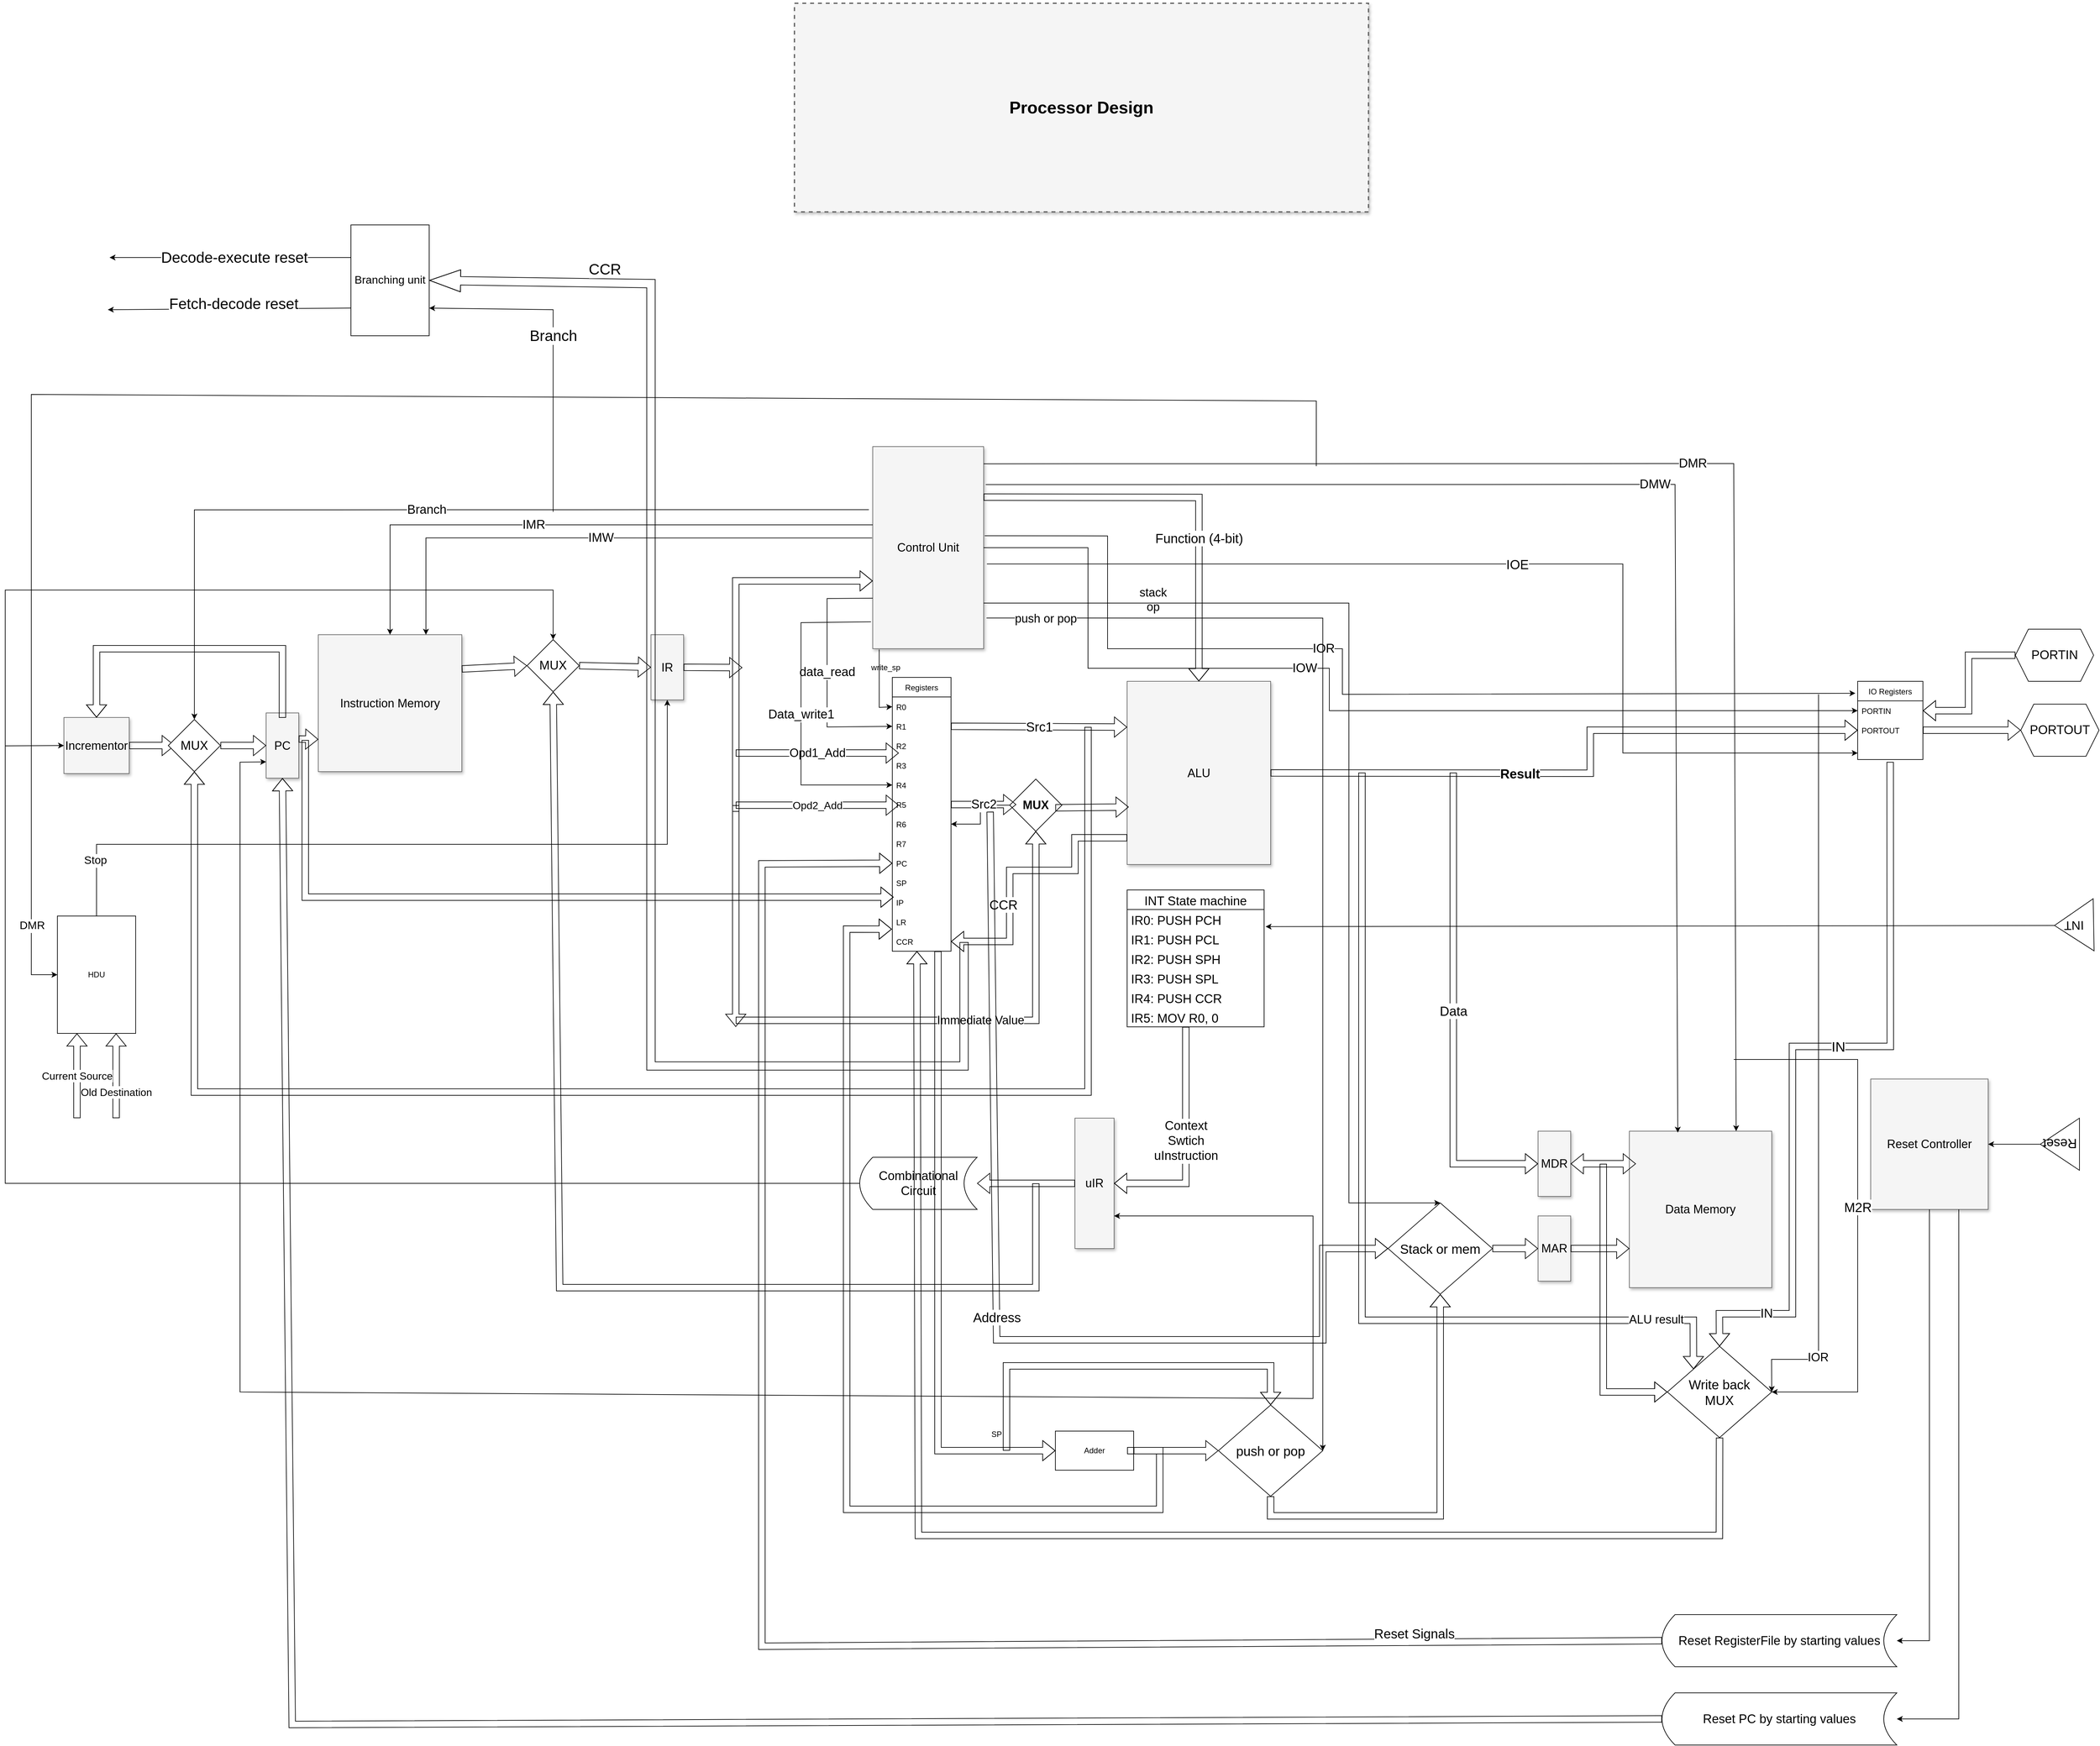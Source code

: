 <mxfile version="20.3.0" type="device" pages="3"><diagram id="B8JFDBlUtbqRMms5j13e" name="Processor Design"><mxGraphModel dx="3157" dy="1424" grid="1" gridSize="10" guides="1" tooltips="1" connect="1" arrows="1" fold="1" page="1" pageScale="1" pageWidth="850" pageHeight="1100" math="0" shadow="0"><root><mxCell id="0"/><mxCell id="1" parent="0"/><mxCell id="0HBgdCiJ_MCiAH7MZjvt-1" value="&lt;font style=&quot;font-size: 26px;&quot;&gt;&lt;b&gt;Processor Design&lt;/b&gt;&lt;/font&gt;" style="whiteSpace=wrap;html=1;shadow=1;fontSize=20;fillColor=#f5f5f5;strokeColor=#666666;strokeWidth=2;dashed=1;" parent="1" vertex="1"><mxGeometry x="370" y="70" width="880" height="320" as="geometry"/></mxCell><mxCell id="0HBgdCiJ_MCiAH7MZjvt-2" value="Control Unit" style="whiteSpace=wrap;html=1;shadow=1;fontSize=18;fillColor=#f5f5f5;strokeColor=#666666;" parent="1" vertex="1"><mxGeometry x="490" y="750" width="170" height="310" as="geometry"/></mxCell><mxCell id="0HBgdCiJ_MCiAH7MZjvt-3" value="ALU" style="whiteSpace=wrap;html=1;shadow=1;fontSize=18;fillColor=#f5f5f5;strokeColor=#666666;" parent="1" vertex="1"><mxGeometry x="880" y="1110" width="220" height="281" as="geometry"/></mxCell><mxCell id="0HBgdCiJ_MCiAH7MZjvt-4" value="Instruction Memory" style="whiteSpace=wrap;html=1;shadow=1;fontSize=18;fillColor=#f5f5f5;strokeColor=#666666;" parent="1" vertex="1"><mxGeometry x="-360" y="1038.5" width="220" height="210" as="geometry"/></mxCell><mxCell id="0HBgdCiJ_MCiAH7MZjvt-5" value="Data Memory" style="whiteSpace=wrap;html=1;shadow=1;fontSize=18;fillColor=#f5f5f5;strokeColor=#666666;" parent="1" vertex="1"><mxGeometry x="1650" y="1800" width="218.25" height="240" as="geometry"/></mxCell><mxCell id="0HBgdCiJ_MCiAH7MZjvt-6" value="Registers" style="swimlane;fontStyle=0;childLayout=stackLayout;horizontal=1;startSize=30;horizontalStack=0;resizeParent=1;resizeParentMax=0;resizeLast=0;collapsible=1;marginBottom=0;" parent="1" vertex="1"><mxGeometry x="520" y="1104" width="90" height="420" as="geometry"/></mxCell><mxCell id="0HBgdCiJ_MCiAH7MZjvt-7" value="R0" style="text;strokeColor=none;fillColor=none;align=left;verticalAlign=middle;spacingLeft=4;spacingRight=4;overflow=hidden;points=[[0,0.5],[1,0.5]];portConstraint=eastwest;rotatable=0;" parent="0HBgdCiJ_MCiAH7MZjvt-6" vertex="1"><mxGeometry y="30" width="90" height="30" as="geometry"/></mxCell><mxCell id="0HBgdCiJ_MCiAH7MZjvt-8" value="R1" style="text;strokeColor=none;fillColor=none;align=left;verticalAlign=middle;spacingLeft=4;spacingRight=4;overflow=hidden;points=[[0,0.5],[1,0.5]];portConstraint=eastwest;rotatable=0;" parent="0HBgdCiJ_MCiAH7MZjvt-6" vertex="1"><mxGeometry y="60" width="90" height="30" as="geometry"/></mxCell><mxCell id="0HBgdCiJ_MCiAH7MZjvt-9" value="R2" style="text;strokeColor=none;fillColor=none;align=left;verticalAlign=middle;spacingLeft=4;spacingRight=4;overflow=hidden;points=[[0,0.5],[1,0.5]];portConstraint=eastwest;rotatable=0;" parent="0HBgdCiJ_MCiAH7MZjvt-6" vertex="1"><mxGeometry y="90" width="90" height="30" as="geometry"/></mxCell><mxCell id="0HBgdCiJ_MCiAH7MZjvt-10" value="R3" style="text;strokeColor=none;fillColor=none;align=left;verticalAlign=middle;spacingLeft=4;spacingRight=4;overflow=hidden;points=[[0,0.5],[1,0.5]];portConstraint=eastwest;rotatable=0;" parent="0HBgdCiJ_MCiAH7MZjvt-6" vertex="1"><mxGeometry y="120" width="90" height="30" as="geometry"/></mxCell><mxCell id="0HBgdCiJ_MCiAH7MZjvt-11" value="R4" style="text;strokeColor=none;fillColor=none;align=left;verticalAlign=middle;spacingLeft=4;spacingRight=4;overflow=hidden;points=[[0,0.5],[1,0.5]];portConstraint=eastwest;rotatable=0;" parent="0HBgdCiJ_MCiAH7MZjvt-6" vertex="1"><mxGeometry y="150" width="90" height="30" as="geometry"/></mxCell><mxCell id="0HBgdCiJ_MCiAH7MZjvt-12" value="R5" style="text;strokeColor=none;fillColor=none;align=left;verticalAlign=middle;spacingLeft=4;spacingRight=4;overflow=hidden;points=[[0,0.5],[1,0.5]];portConstraint=eastwest;rotatable=0;" parent="0HBgdCiJ_MCiAH7MZjvt-6" vertex="1"><mxGeometry y="180" width="90" height="30" as="geometry"/></mxCell><mxCell id="0HBgdCiJ_MCiAH7MZjvt-13" value="R6" style="text;strokeColor=none;fillColor=none;align=left;verticalAlign=middle;spacingLeft=4;spacingRight=4;overflow=hidden;points=[[0,0.5],[1,0.5]];portConstraint=eastwest;rotatable=0;" parent="0HBgdCiJ_MCiAH7MZjvt-6" vertex="1"><mxGeometry y="210" width="90" height="30" as="geometry"/></mxCell><mxCell id="0HBgdCiJ_MCiAH7MZjvt-14" value="R7" style="text;strokeColor=none;fillColor=none;align=left;verticalAlign=middle;spacingLeft=4;spacingRight=4;overflow=hidden;points=[[0,0.5],[1,0.5]];portConstraint=eastwest;rotatable=0;" parent="0HBgdCiJ_MCiAH7MZjvt-6" vertex="1"><mxGeometry y="240" width="90" height="30" as="geometry"/></mxCell><mxCell id="0HBgdCiJ_MCiAH7MZjvt-15" value="PC" style="text;strokeColor=none;fillColor=none;align=left;verticalAlign=middle;spacingLeft=4;spacingRight=4;overflow=hidden;points=[[0,0.5],[1,0.5]];portConstraint=eastwest;rotatable=0;" parent="0HBgdCiJ_MCiAH7MZjvt-6" vertex="1"><mxGeometry y="270" width="90" height="30" as="geometry"/></mxCell><mxCell id="0HBgdCiJ_MCiAH7MZjvt-16" value="SP" style="text;strokeColor=none;fillColor=none;align=left;verticalAlign=middle;spacingLeft=4;spacingRight=4;overflow=hidden;points=[[0,0.5],[1,0.5]];portConstraint=eastwest;rotatable=0;" parent="0HBgdCiJ_MCiAH7MZjvt-6" vertex="1"><mxGeometry y="300" width="90" height="30" as="geometry"/></mxCell><mxCell id="0HBgdCiJ_MCiAH7MZjvt-17" value="IP" style="text;strokeColor=none;fillColor=none;align=left;verticalAlign=middle;spacingLeft=4;spacingRight=4;overflow=hidden;points=[[0,0.5],[1,0.5]];portConstraint=eastwest;rotatable=0;" parent="0HBgdCiJ_MCiAH7MZjvt-6" vertex="1"><mxGeometry y="330" width="90" height="30" as="geometry"/></mxCell><mxCell id="0HBgdCiJ_MCiAH7MZjvt-18" value="LR" style="text;strokeColor=none;fillColor=none;align=left;verticalAlign=middle;spacingLeft=4;spacingRight=4;overflow=hidden;points=[[0,0.5],[1,0.5]];portConstraint=eastwest;rotatable=0;" parent="0HBgdCiJ_MCiAH7MZjvt-6" vertex="1"><mxGeometry y="360" width="90" height="30" as="geometry"/></mxCell><mxCell id="0HBgdCiJ_MCiAH7MZjvt-19" value="CCR" style="text;strokeColor=none;fillColor=none;align=left;verticalAlign=middle;spacingLeft=4;spacingRight=4;overflow=hidden;points=[[0,0.5],[1,0.5]];portConstraint=eastwest;rotatable=0;" parent="0HBgdCiJ_MCiAH7MZjvt-6" vertex="1"><mxGeometry y="390" width="90" height="30" as="geometry"/></mxCell><mxCell id="0HBgdCiJ_MCiAH7MZjvt-20" value="IO Registers" style="swimlane;fontStyle=0;childLayout=stackLayout;horizontal=1;startSize=30;horizontalStack=0;resizeParent=1;resizeParentMax=0;resizeLast=0;collapsible=1;marginBottom=0;" parent="1" vertex="1"><mxGeometry x="2000" y="1110" width="100" height="120" as="geometry"/></mxCell><mxCell id="0HBgdCiJ_MCiAH7MZjvt-21" value="PORTIN" style="text;strokeColor=none;fillColor=none;align=left;verticalAlign=middle;spacingLeft=4;spacingRight=4;overflow=hidden;points=[[0,0.5],[1,0.5]];portConstraint=eastwest;rotatable=0;" parent="0HBgdCiJ_MCiAH7MZjvt-20" vertex="1"><mxGeometry y="30" width="100" height="30" as="geometry"/></mxCell><mxCell id="0HBgdCiJ_MCiAH7MZjvt-22" value="PORTOUT" style="text;strokeColor=none;fillColor=none;align=left;verticalAlign=middle;spacingLeft=4;spacingRight=4;overflow=hidden;points=[[0,0.5],[1,0.5]];portConstraint=eastwest;rotatable=0;" parent="0HBgdCiJ_MCiAH7MZjvt-20" vertex="1"><mxGeometry y="60" width="100" height="30" as="geometry"/></mxCell><mxCell id="0HBgdCiJ_MCiAH7MZjvt-23" value=" " style="text;strokeColor=none;fillColor=none;align=left;verticalAlign=middle;spacingLeft=4;spacingRight=4;overflow=hidden;points=[[0,0.5],[1,0.5]];portConstraint=eastwest;rotatable=0;" parent="0HBgdCiJ_MCiAH7MZjvt-20" vertex="1"><mxGeometry y="90" width="100" height="30" as="geometry"/></mxCell><mxCell id="0HBgdCiJ_MCiAH7MZjvt-24" value="IR" style="whiteSpace=wrap;html=1;shadow=1;fontSize=18;fillColor=#f5f5f5;strokeColor=#666666;" parent="1" vertex="1"><mxGeometry x="150" y="1038.5" width="50" height="100" as="geometry"/></mxCell><mxCell id="0HBgdCiJ_MCiAH7MZjvt-25" value="PC" style="whiteSpace=wrap;html=1;shadow=1;fontSize=18;fillColor=#f5f5f5;strokeColor=#666666;" parent="1" vertex="1"><mxGeometry x="-440" y="1158.5" width="50" height="100" as="geometry"/></mxCell><mxCell id="0HBgdCiJ_MCiAH7MZjvt-26" value="MDR" style="whiteSpace=wrap;html=1;shadow=1;fontSize=18;fillColor=#f5f5f5;strokeColor=#666666;" parent="1" vertex="1"><mxGeometry x="1510" y="1800" width="50" height="100" as="geometry"/></mxCell><mxCell id="0HBgdCiJ_MCiAH7MZjvt-27" value="MAR" style="whiteSpace=wrap;html=1;shadow=1;fontSize=18;fillColor=#f5f5f5;strokeColor=#666666;" parent="1" vertex="1"><mxGeometry x="1510" y="1930" width="50" height="100" as="geometry"/></mxCell><mxCell id="0HBgdCiJ_MCiAH7MZjvt-28" value="" style="shape=flexArrow;endArrow=classic;startArrow=classic;html=1;rounded=0;fontSize=26;exitX=1;exitY=0.5;exitDx=0;exitDy=0;" parent="1" source="0HBgdCiJ_MCiAH7MZjvt-26" edge="1"><mxGeometry width="100" height="100" relative="1" as="geometry"><mxPoint x="1170" y="2240" as="sourcePoint"/><mxPoint x="1660" y="1850" as="targetPoint"/></mxGeometry></mxCell><mxCell id="0HBgdCiJ_MCiAH7MZjvt-29" value="" style="shape=flexArrow;endArrow=classic;html=1;rounded=0;fontSize=26;entryX=0;entryY=0.75;entryDx=0;entryDy=0;exitX=1;exitY=0.5;exitDx=0;exitDy=0;" parent="1" source="0HBgdCiJ_MCiAH7MZjvt-27" target="0HBgdCiJ_MCiAH7MZjvt-5" edge="1"><mxGeometry width="50" height="50" relative="1" as="geometry"><mxPoint x="1190" y="2210" as="sourcePoint"/><mxPoint x="1240" y="2160" as="targetPoint"/></mxGeometry></mxCell><mxCell id="0HBgdCiJ_MCiAH7MZjvt-30" value="" style="shape=flexArrow;endArrow=classic;html=1;rounded=0;exitX=1;exitY=0.5;exitDx=0;exitDy=0;" parent="1" source="0HBgdCiJ_MCiAH7MZjvt-24" edge="1"><mxGeometry width="50" height="50" relative="1" as="geometry"><mxPoint x="730" y="1300" as="sourcePoint"/><mxPoint x="290" y="1089" as="targetPoint"/></mxGeometry></mxCell><mxCell id="0HBgdCiJ_MCiAH7MZjvt-31" value="" style="shape=flexArrow;endArrow=classic;html=1;rounded=0;" parent="1" edge="1"><mxGeometry width="50" height="50" relative="1" as="geometry"><mxPoint x="280" y="1310" as="sourcePoint"/><mxPoint x="490" y="956" as="targetPoint"/><Array as="points"><mxPoint x="280" y="956"/></Array></mxGeometry></mxCell><mxCell id="0HBgdCiJ_MCiAH7MZjvt-32" value="&lt;font style=&quot;font-size: 16px;&quot;&gt;Opd2_Add&lt;/font&gt;" style="shape=flexArrow;endArrow=classic;html=1;rounded=0;" parent="1" edge="1"><mxGeometry width="50" height="50" relative="1" as="geometry"><mxPoint x="280" y="1300" as="sourcePoint"/><mxPoint x="530" y="1300" as="targetPoint"/></mxGeometry></mxCell><mxCell id="Dx_VNMuKsLnh262N72BW-1" value="" style="edgeStyle=orthogonalEdgeStyle;rounded=0;orthogonalLoop=1;jettySize=auto;html=1;" parent="1" source="0HBgdCiJ_MCiAH7MZjvt-33" target="0HBgdCiJ_MCiAH7MZjvt-13" edge="1"><mxGeometry relative="1" as="geometry"/></mxCell><mxCell id="0HBgdCiJ_MCiAH7MZjvt-33" value="&lt;font style=&quot;font-size: 18px;&quot;&gt;&lt;b&gt;MUX&lt;/b&gt;&lt;/font&gt;" style="rhombus;whiteSpace=wrap;html=1;" parent="1" vertex="1"><mxGeometry x="700" y="1260" width="80" height="80" as="geometry"/></mxCell><mxCell id="0HBgdCiJ_MCiAH7MZjvt-34" value="&lt;font style=&quot;font-size: 19px;&quot;&gt;Src2&lt;/font&gt;" style="shape=flexArrow;endArrow=classic;html=1;rounded=0;fontSize=18;exitX=1;exitY=0.5;exitDx=0;exitDy=0;" parent="1" source="0HBgdCiJ_MCiAH7MZjvt-12" edge="1"><mxGeometry width="50" height="50" relative="1" as="geometry"><mxPoint x="730" y="1300" as="sourcePoint"/><mxPoint x="710" y="1299" as="targetPoint"/></mxGeometry></mxCell><mxCell id="0HBgdCiJ_MCiAH7MZjvt-35" value="" style="shape=flexArrow;endArrow=classic;html=1;rounded=0;fontSize=18;entryX=0.011;entryY=0.686;entryDx=0;entryDy=0;entryPerimeter=0;" parent="1" target="0HBgdCiJ_MCiAH7MZjvt-3" edge="1"><mxGeometry width="50" height="50" relative="1" as="geometry"><mxPoint x="770" y="1304" as="sourcePoint"/><mxPoint x="870" y="1300" as="targetPoint"/></mxGeometry></mxCell><mxCell id="0HBgdCiJ_MCiAH7MZjvt-36" value="Reset Controller" style="whiteSpace=wrap;html=1;shadow=1;fontSize=18;fillColor=#f5f5f5;strokeColor=#666666;" parent="1" vertex="1"><mxGeometry x="2020" y="1720" width="180" height="200" as="geometry"/></mxCell><mxCell id="0HBgdCiJ_MCiAH7MZjvt-37" value="&lt;font style=&quot;font-size: 20px;&quot;&gt;Src1&lt;/font&gt;" style="shape=flexArrow;endArrow=classic;html=1;rounded=0;fontSize=18;exitX=1;exitY=0.5;exitDx=0;exitDy=0;entryX=0;entryY=0.25;entryDx=0;entryDy=0;" parent="1" source="0HBgdCiJ_MCiAH7MZjvt-8" target="0HBgdCiJ_MCiAH7MZjvt-3" edge="1"><mxGeometry width="50" height="50" relative="1" as="geometry"><mxPoint x="730" y="1300" as="sourcePoint"/><mxPoint x="780" y="1250" as="targetPoint"/></mxGeometry></mxCell><mxCell id="0HBgdCiJ_MCiAH7MZjvt-38" value="" style="shape=flexArrow;endArrow=classic;html=1;rounded=0;fontSize=18;" parent="1" edge="1"><mxGeometry width="50" height="50" relative="1" as="geometry"><mxPoint x="280" y="1300" as="sourcePoint"/><mxPoint x="280" y="1640" as="targetPoint"/></mxGeometry></mxCell><mxCell id="0HBgdCiJ_MCiAH7MZjvt-39" value="Immediate Value" style="shape=flexArrow;endArrow=classic;html=1;rounded=0;fontSize=18;entryX=0.5;entryY=1;entryDx=0;entryDy=0;" parent="1" target="0HBgdCiJ_MCiAH7MZjvt-33" edge="1"><mxGeometry width="50" height="50" relative="1" as="geometry"><mxPoint x="280" y="1630" as="sourcePoint"/><mxPoint x="750" y="1630" as="targetPoint"/><Array as="points"><mxPoint x="740" y="1630"/></Array></mxGeometry></mxCell><mxCell id="0HBgdCiJ_MCiAH7MZjvt-40" value="Opd1_Add" style="shape=flexArrow;endArrow=classic;html=1;rounded=0;fontSize=18;entryX=0.111;entryY=-0.133;entryDx=0;entryDy=0;entryPerimeter=0;" parent="1" target="0HBgdCiJ_MCiAH7MZjvt-10" edge="1"><mxGeometry width="50" height="50" relative="1" as="geometry"><mxPoint x="280" y="1220" as="sourcePoint"/><mxPoint x="780" y="1250" as="targetPoint"/></mxGeometry></mxCell><mxCell id="0HBgdCiJ_MCiAH7MZjvt-41" value="&lt;font style=&quot;font-size: 20px;&quot;&gt;&lt;b&gt;Result&lt;/b&gt;&lt;/font&gt;" style="shape=flexArrow;endArrow=classic;html=1;rounded=0;fontSize=16;exitX=1;exitY=0.5;exitDx=0;exitDy=0;entryX=0;entryY=0.5;entryDx=0;entryDy=0;" parent="1" source="0HBgdCiJ_MCiAH7MZjvt-3" target="0HBgdCiJ_MCiAH7MZjvt-22" edge="1"><mxGeometry x="-0.209" width="50" height="50" relative="1" as="geometry"><mxPoint x="730" y="1300" as="sourcePoint"/><mxPoint x="1210" y="1250" as="targetPoint"/><Array as="points"><mxPoint x="1590" y="1251"/><mxPoint x="1590" y="1185"/></Array><mxPoint as="offset"/></mxGeometry></mxCell><mxCell id="0HBgdCiJ_MCiAH7MZjvt-42" value="" style="shape=flexArrow;endArrow=classic;html=1;rounded=0;fontSize=16;entryX=0;entryY=0;entryDx=0;entryDy=0;" parent="1" target="0HBgdCiJ_MCiAH7MZjvt-88" edge="1"><mxGeometry width="50" height="50" relative="1" as="geometry"><mxPoint x="1240" y="1250" as="sourcePoint"/><mxPoint x="920" y="2070" as="targetPoint"/><Array as="points"><mxPoint x="1240" y="1740"/><mxPoint x="1240" y="1810"/><mxPoint x="1240" y="2090"/><mxPoint x="1748" y="2090"/></Array></mxGeometry></mxCell><mxCell id="JXqg5jDQDIRyKouS5IHb-22" value="ALU result" style="edgeLabel;html=1;align=center;verticalAlign=middle;resizable=0;points=[];fontSize=18;" parent="0HBgdCiJ_MCiAH7MZjvt-42" vertex="1" connectable="0"><mxGeometry x="0.838" y="1" relative="1" as="geometry"><mxPoint x="-17" as="offset"/></mxGeometry></mxCell><mxCell id="0HBgdCiJ_MCiAH7MZjvt-43" value="" style="shape=flexArrow;endArrow=classic;html=1;rounded=0;fontSize=19;entryX=0.5;entryY=1;entryDx=0;entryDy=0;" parent="1" target="0HBgdCiJ_MCiAH7MZjvt-51" edge="1"><mxGeometry width="50" height="50" relative="1" as="geometry"><mxPoint x="820" y="1180" as="sourcePoint"/><mxPoint x="-390" y="1630" as="targetPoint"/><Array as="points"><mxPoint x="820" y="1740"/><mxPoint x="-550" y="1740"/></Array></mxGeometry></mxCell><mxCell id="0HBgdCiJ_MCiAH7MZjvt-44" value="Incrementor" style="whiteSpace=wrap;html=1;shadow=1;fontSize=18;fillColor=#f5f5f5;strokeColor=#666666;" parent="1" vertex="1"><mxGeometry x="-750" y="1165.5" width="100" height="86" as="geometry"/></mxCell><mxCell id="0HBgdCiJ_MCiAH7MZjvt-45" value="" style="shape=flexArrow;endArrow=classic;html=1;rounded=0;fontSize=19;entryX=0;entryY=0.5;entryDx=0;entryDy=0;exitX=1;exitY=0.5;exitDx=0;exitDy=0;" parent="1" source="0HBgdCiJ_MCiAH7MZjvt-44" edge="1"><mxGeometry width="50" height="50" relative="1" as="geometry"><mxPoint x="-780" y="1300" as="sourcePoint"/><mxPoint x="-580" y="1208.5" as="targetPoint"/></mxGeometry></mxCell><mxCell id="0HBgdCiJ_MCiAH7MZjvt-46" value="" style="shape=flexArrow;endArrow=classic;html=1;rounded=0;fontSize=19;exitX=1;exitY=0.5;exitDx=0;exitDy=0;" parent="1" edge="1"><mxGeometry width="50" height="50" relative="1" as="geometry"><mxPoint x="-390" y="1198.5" as="sourcePoint"/><mxPoint x="-360" y="1199" as="targetPoint"/></mxGeometry></mxCell><mxCell id="0HBgdCiJ_MCiAH7MZjvt-47" value="Branch" style="endArrow=classic;html=1;rounded=0;fontSize=19;exitX=-0.035;exitY=0.312;exitDx=0;exitDy=0;entryX=0.5;entryY=0;entryDx=0;entryDy=0;exitPerimeter=0;" parent="1" source="0HBgdCiJ_MCiAH7MZjvt-2" target="0HBgdCiJ_MCiAH7MZjvt-51" edge="1"><mxGeometry width="50" height="50" relative="1" as="geometry"><mxPoint x="-310" y="1290" as="sourcePoint"/><mxPoint x="-260" y="1158.5" as="targetPoint"/><Array as="points"><mxPoint x="-550" y="847"/></Array></mxGeometry></mxCell><mxCell id="0HBgdCiJ_MCiAH7MZjvt-48" value="data_read" style="endArrow=classic;html=1;rounded=0;fontSize=19;exitX=0;exitY=0.75;exitDx=0;exitDy=0;entryX=0;entryY=0.5;entryDx=0;entryDy=0;" parent="1" source="0HBgdCiJ_MCiAH7MZjvt-2" target="0HBgdCiJ_MCiAH7MZjvt-8" edge="1"><mxGeometry width="50" height="50" relative="1" as="geometry"><mxPoint x="380" y="1290" as="sourcePoint"/><mxPoint x="430" y="1240" as="targetPoint"/><Array as="points"><mxPoint x="420" y="983"/><mxPoint x="420" y="1180"/></Array></mxGeometry></mxCell><mxCell id="0HBgdCiJ_MCiAH7MZjvt-49" value="Data_write1" style="endArrow=classic;html=1;rounded=0;fontSize=19;exitX=-0.016;exitY=0.867;exitDx=0;exitDy=0;exitPerimeter=0;entryX=0;entryY=0.5;entryDx=0;entryDy=0;" parent="1" source="0HBgdCiJ_MCiAH7MZjvt-2" target="0HBgdCiJ_MCiAH7MZjvt-11" edge="1"><mxGeometry width="50" height="50" relative="1" as="geometry"><mxPoint x="380" y="1290" as="sourcePoint"/><mxPoint x="430" y="1240" as="targetPoint"/><Array as="points"><mxPoint x="380" y="1020"/><mxPoint x="380" y="1269"/></Array></mxGeometry></mxCell><mxCell id="0HBgdCiJ_MCiAH7MZjvt-50" value="IMR" style="endArrow=classic;html=1;rounded=0;fontSize=19;exitX=0;exitY=0.387;exitDx=0;exitDy=0;exitPerimeter=0;entryX=0.5;entryY=0;entryDx=0;entryDy=0;" parent="1" source="0HBgdCiJ_MCiAH7MZjvt-2" target="0HBgdCiJ_MCiAH7MZjvt-4" edge="1"><mxGeometry x="0.145" width="50" height="50" relative="1" as="geometry"><mxPoint x="380" y="1450" as="sourcePoint"/><mxPoint x="-40" y="875" as="targetPoint"/><Array as="points"><mxPoint x="-10" y="870"/><mxPoint x="-250" y="870"/></Array><mxPoint as="offset"/></mxGeometry></mxCell><mxCell id="0HBgdCiJ_MCiAH7MZjvt-51" value="MUX" style="rhombus;whiteSpace=wrap;html=1;fontSize=19;" parent="1" vertex="1"><mxGeometry x="-590" y="1168.5" width="80" height="80" as="geometry"/></mxCell><mxCell id="0HBgdCiJ_MCiAH7MZjvt-52" value="" style="shape=flexArrow;endArrow=classic;html=1;rounded=0;fontSize=19;entryX=0.5;entryY=0;entryDx=0;entryDy=0;" parent="1" target="0HBgdCiJ_MCiAH7MZjvt-44" edge="1"><mxGeometry width="50" height="50" relative="1" as="geometry"><mxPoint x="-415" y="1166" as="sourcePoint"/><mxPoint x="-710" y="1340" as="targetPoint"/><Array as="points"><mxPoint x="-415" y="1060"/><mxPoint x="-700" y="1060"/></Array></mxGeometry></mxCell><mxCell id="0HBgdCiJ_MCiAH7MZjvt-53" value="" style="shape=flexArrow;endArrow=classic;html=1;rounded=0;fontSize=19;exitX=1;exitY=0.5;exitDx=0;exitDy=0;entryX=0;entryY=0.5;entryDx=0;entryDy=0;" parent="1" source="0HBgdCiJ_MCiAH7MZjvt-51" target="0HBgdCiJ_MCiAH7MZjvt-25" edge="1"><mxGeometry width="50" height="50" relative="1" as="geometry"><mxPoint x="210" y="1450" as="sourcePoint"/><mxPoint x="260" y="1400" as="targetPoint"/></mxGeometry></mxCell><mxCell id="0HBgdCiJ_MCiAH7MZjvt-54" value="DMW" style="endArrow=classic;html=1;rounded=0;fontSize=19;exitX=1.019;exitY=0.188;exitDx=0;exitDy=0;exitPerimeter=0;entryX=0.34;entryY=0.009;entryDx=0;entryDy=0;entryPerimeter=0;" parent="1" source="0HBgdCiJ_MCiAH7MZjvt-2" target="0HBgdCiJ_MCiAH7MZjvt-5" edge="1"><mxGeometry width="50" height="50" relative="1" as="geometry"><mxPoint x="380" y="1050" as="sourcePoint"/><mxPoint x="1400" y="870" as="targetPoint"/><Array as="points"><mxPoint x="1720" y="808"/></Array></mxGeometry></mxCell><mxCell id="0HBgdCiJ_MCiAH7MZjvt-55" value="IMW" style="endArrow=classic;html=1;rounded=0;fontSize=19;exitX=-0.006;exitY=0.452;exitDx=0;exitDy=0;exitPerimeter=0;entryX=0.75;entryY=0;entryDx=0;entryDy=0;" parent="1" source="0HBgdCiJ_MCiAH7MZjvt-2" target="0HBgdCiJ_MCiAH7MZjvt-4" edge="1"><mxGeometry width="50" height="50" relative="1" as="geometry"><mxPoint x="380" y="1050" as="sourcePoint"/><mxPoint x="430" y="1000" as="targetPoint"/><Array as="points"><mxPoint x="-195" y="890"/></Array></mxGeometry></mxCell><mxCell id="0HBgdCiJ_MCiAH7MZjvt-56" value="DMR" style="endArrow=classic;html=1;rounded=0;fontSize=19;exitX=1.001;exitY=0.085;exitDx=0;exitDy=0;exitPerimeter=0;entryX=0.75;entryY=0;entryDx=0;entryDy=0;" parent="1" source="0HBgdCiJ_MCiAH7MZjvt-2" target="0HBgdCiJ_MCiAH7MZjvt-5" edge="1"><mxGeometry width="50" height="50" relative="1" as="geometry"><mxPoint x="380" y="1050" as="sourcePoint"/><mxPoint x="1470" y="820" as="targetPoint"/><Array as="points"><mxPoint x="1810" y="776"/></Array></mxGeometry></mxCell><mxCell id="0HBgdCiJ_MCiAH7MZjvt-57" value="IOR" style="endArrow=classic;html=1;rounded=0;fontSize=19;exitX=1.01;exitY=0.441;exitDx=0;exitDy=0;exitPerimeter=0;entryX=-0.035;entryY=0.153;entryDx=0;entryDy=0;entryPerimeter=0;" parent="1" source="0HBgdCiJ_MCiAH7MZjvt-2" target="0HBgdCiJ_MCiAH7MZjvt-20" edge="1"><mxGeometry x="-0.124" width="50" height="50" relative="1" as="geometry"><mxPoint x="1110" y="1250" as="sourcePoint"/><mxPoint x="2000" y="1155" as="targetPoint"/><Array as="points"><mxPoint x="850" y="887"/><mxPoint x="850" y="1060"/><mxPoint x="1210" y="1060"/><mxPoint x="1210" y="1130"/></Array><mxPoint x="1" as="offset"/></mxGeometry></mxCell><mxCell id="0HBgdCiJ_MCiAH7MZjvt-58" value="IOW" style="endArrow=classic;html=1;rounded=0;fontSize=19;exitX=1;exitY=0.5;exitDx=0;exitDy=0;entryX=0;entryY=0.5;entryDx=0;entryDy=0;" parent="1" source="0HBgdCiJ_MCiAH7MZjvt-2" target="0HBgdCiJ_MCiAH7MZjvt-21" edge="1"><mxGeometry x="-0.148" width="50" height="50" relative="1" as="geometry"><mxPoint x="1110" y="1250" as="sourcePoint"/><mxPoint x="1160" y="1200" as="targetPoint"/><Array as="points"><mxPoint x="820" y="905"/><mxPoint x="820" y="1090"/><mxPoint x="1190" y="1090"/><mxPoint x="1190" y="1155"/></Array><mxPoint x="-1" as="offset"/></mxGeometry></mxCell><mxCell id="0HBgdCiJ_MCiAH7MZjvt-59" value="INT" style="triangle;whiteSpace=wrap;html=1;fontSize=19;rotation=-181;" parent="1" vertex="1"><mxGeometry x="2301.75" y="1444" width="60" height="80" as="geometry"/></mxCell><mxCell id="0HBgdCiJ_MCiAH7MZjvt-60" value="PORTIN" style="shape=hexagon;perimeter=hexagonPerimeter2;whiteSpace=wrap;html=1;fixedSize=1;fontSize=19;" parent="1" vertex="1"><mxGeometry x="2241.75" y="1030" width="120" height="80" as="geometry"/></mxCell><mxCell id="0HBgdCiJ_MCiAH7MZjvt-61" value="PORTOUT" style="shape=hexagon;perimeter=hexagonPerimeter2;whiteSpace=wrap;html=1;fixedSize=1;fontSize=19;" parent="1" vertex="1"><mxGeometry x="2250" y="1145" width="120" height="80" as="geometry"/></mxCell><mxCell id="0HBgdCiJ_MCiAH7MZjvt-67" value="INT State machine" style="swimlane;fontStyle=0;childLayout=stackLayout;horizontal=1;startSize=30;horizontalStack=0;resizeParent=1;resizeParentMax=0;resizeLast=0;collapsible=1;marginBottom=0;fontSize=19;" parent="1" vertex="1"><mxGeometry x="880" y="1430" width="210" height="210" as="geometry"><mxRectangle x="880" y="1430" width="220" height="40" as="alternateBounds"/></mxGeometry></mxCell><mxCell id="0HBgdCiJ_MCiAH7MZjvt-68" value="IR0: PUSH PCH" style="text;strokeColor=none;fillColor=none;align=left;verticalAlign=middle;spacingLeft=4;spacingRight=4;overflow=hidden;points=[[0,0.5],[1,0.5]];portConstraint=eastwest;rotatable=0;fontSize=19;" parent="0HBgdCiJ_MCiAH7MZjvt-67" vertex="1"><mxGeometry y="30" width="210" height="30" as="geometry"/></mxCell><mxCell id="0HBgdCiJ_MCiAH7MZjvt-69" value="IR1: PUSH PCL" style="text;strokeColor=none;fillColor=none;align=left;verticalAlign=middle;spacingLeft=4;spacingRight=4;overflow=hidden;points=[[0,0.5],[1,0.5]];portConstraint=eastwest;rotatable=0;fontSize=19;" parent="0HBgdCiJ_MCiAH7MZjvt-67" vertex="1"><mxGeometry y="60" width="210" height="30" as="geometry"/></mxCell><mxCell id="0HBgdCiJ_MCiAH7MZjvt-70" value="IR2: PUSH SPH" style="text;strokeColor=none;fillColor=none;align=left;verticalAlign=middle;spacingLeft=4;spacingRight=4;overflow=hidden;points=[[0,0.5],[1,0.5]];portConstraint=eastwest;rotatable=0;fontSize=19;" parent="0HBgdCiJ_MCiAH7MZjvt-67" vertex="1"><mxGeometry y="90" width="210" height="30" as="geometry"/></mxCell><mxCell id="0HBgdCiJ_MCiAH7MZjvt-71" value="IR3: PUSH SPL" style="text;strokeColor=none;fillColor=none;align=left;verticalAlign=middle;spacingLeft=4;spacingRight=4;overflow=hidden;points=[[0,0.5],[1,0.5]];portConstraint=eastwest;rotatable=0;fontSize=19;" parent="0HBgdCiJ_MCiAH7MZjvt-67" vertex="1"><mxGeometry y="120" width="210" height="30" as="geometry"/></mxCell><mxCell id="0HBgdCiJ_MCiAH7MZjvt-72" value="IR4: PUSH CCR" style="text;strokeColor=none;fillColor=none;align=left;verticalAlign=middle;spacingLeft=4;spacingRight=4;overflow=hidden;points=[[0,0.5],[1,0.5]];portConstraint=eastwest;rotatable=0;fontSize=19;" parent="0HBgdCiJ_MCiAH7MZjvt-67" vertex="1"><mxGeometry y="150" width="210" height="30" as="geometry"/></mxCell><mxCell id="0HBgdCiJ_MCiAH7MZjvt-73" value="IR5: MOV R0, 0" style="text;strokeColor=none;fillColor=none;align=left;verticalAlign=middle;spacingLeft=4;spacingRight=4;overflow=hidden;points=[[0,0.5],[1,0.5]];portConstraint=eastwest;rotatable=0;fontSize=19;" parent="0HBgdCiJ_MCiAH7MZjvt-67" vertex="1"><mxGeometry y="180" width="210" height="30" as="geometry"/></mxCell><mxCell id="0HBgdCiJ_MCiAH7MZjvt-75" value="uIR" style="whiteSpace=wrap;html=1;shadow=1;fontSize=18;fillColor=#f5f5f5;strokeColor=#666666;" parent="1" vertex="1"><mxGeometry x="800" y="1780" width="60" height="200" as="geometry"/></mxCell><mxCell id="0HBgdCiJ_MCiAH7MZjvt-76" value="Context&lt;br&gt;Swtich&lt;br&gt;uInstruction" style="shape=flexArrow;endArrow=classic;html=1;rounded=0;fontSize=19;entryX=1;entryY=0.5;entryDx=0;entryDy=0;" parent="1" target="0HBgdCiJ_MCiAH7MZjvt-75" edge="1"><mxGeometry width="50" height="50" relative="1" as="geometry"><mxPoint x="970" y="1640" as="sourcePoint"/><mxPoint x="430" y="1790" as="targetPoint"/><Array as="points"><mxPoint x="970" y="1880"/></Array></mxGeometry></mxCell><mxCell id="0HBgdCiJ_MCiAH7MZjvt-77" value="Combinational&lt;br&gt;Circuit" style="shape=dataStorage;whiteSpace=wrap;html=1;fixedSize=1;fontSize=19;" parent="1" vertex="1"><mxGeometry x="470" y="1840" width="180" height="80" as="geometry"/></mxCell><mxCell id="0HBgdCiJ_MCiAH7MZjvt-78" value="MUX" style="rhombus;whiteSpace=wrap;html=1;fontSize=19;" parent="1" vertex="1"><mxGeometry x="-40" y="1046" width="80" height="80" as="geometry"/></mxCell><mxCell id="0HBgdCiJ_MCiAH7MZjvt-79" value="" style="shape=flexArrow;endArrow=classic;html=1;rounded=0;fontSize=19;exitX=1;exitY=0.25;exitDx=0;exitDy=0;entryX=0;entryY=0.5;entryDx=0;entryDy=0;" parent="1" source="0HBgdCiJ_MCiAH7MZjvt-4" target="0HBgdCiJ_MCiAH7MZjvt-78" edge="1"><mxGeometry width="50" height="50" relative="1" as="geometry"><mxPoint x="380" y="1640" as="sourcePoint"/><mxPoint x="430" y="1590" as="targetPoint"/></mxGeometry></mxCell><mxCell id="0HBgdCiJ_MCiAH7MZjvt-80" value="" style="shape=flexArrow;endArrow=classic;html=1;rounded=0;fontSize=19;exitX=1;exitY=0.5;exitDx=0;exitDy=0;entryX=0;entryY=0.5;entryDx=0;entryDy=0;" parent="1" source="0HBgdCiJ_MCiAH7MZjvt-78" target="0HBgdCiJ_MCiAH7MZjvt-24" edge="1"><mxGeometry width="50" height="50" relative="1" as="geometry"><mxPoint x="380" y="1640" as="sourcePoint"/><mxPoint x="430" y="1590" as="targetPoint"/></mxGeometry></mxCell><mxCell id="0HBgdCiJ_MCiAH7MZjvt-81" value="" style="shape=flexArrow;endArrow=classic;html=1;rounded=0;fontSize=19;exitX=0;exitY=0.5;exitDx=0;exitDy=0;" parent="1" source="0HBgdCiJ_MCiAH7MZjvt-75" target="0HBgdCiJ_MCiAH7MZjvt-77" edge="1"><mxGeometry width="50" height="50" relative="1" as="geometry"><mxPoint x="380" y="1640" as="sourcePoint"/><mxPoint x="430" y="1590" as="targetPoint"/></mxGeometry></mxCell><mxCell id="0HBgdCiJ_MCiAH7MZjvt-82" value="" style="shape=flexArrow;endArrow=classic;html=1;rounded=0;fontSize=19;entryX=0.5;entryY=1;entryDx=0;entryDy=0;" parent="1" target="0HBgdCiJ_MCiAH7MZjvt-78" edge="1"><mxGeometry width="50" height="50" relative="1" as="geometry"><mxPoint x="740" y="1880" as="sourcePoint"/><mxPoint x="430" y="1590" as="targetPoint"/><Array as="points"><mxPoint x="740" y="2040"/><mxPoint x="10" y="2040"/></Array></mxGeometry></mxCell><mxCell id="0HBgdCiJ_MCiAH7MZjvt-83" value="" style="endArrow=classic;html=1;rounded=0;fontSize=19;entryX=0.5;entryY=0;entryDx=0;entryDy=0;" parent="1" target="0HBgdCiJ_MCiAH7MZjvt-78" edge="1"><mxGeometry width="50" height="50" relative="1" as="geometry"><mxPoint x="-840" y="1210" as="sourcePoint"/><mxPoint x="-10" y="1390" as="targetPoint"/><Array as="points"><mxPoint x="-840" y="970"/><mxPoint y="970"/></Array></mxGeometry></mxCell><mxCell id="0HBgdCiJ_MCiAH7MZjvt-84" value="CCR" style="shape=flexArrow;endArrow=classic;html=1;rounded=0;fontSize=20;entryX=1;entryY=0.5;entryDx=0;entryDy=0;" parent="1" target="0HBgdCiJ_MCiAH7MZjvt-19" edge="1"><mxGeometry x="0.309" y="-10" width="50" height="50" relative="1" as="geometry"><mxPoint x="880" y="1350" as="sourcePoint"/><mxPoint x="950" y="1350" as="targetPoint"/><Array as="points"><mxPoint x="800" y="1350"/><mxPoint x="800" y="1400"/><mxPoint x="700" y="1400"/><mxPoint x="700" y="1509"/></Array><mxPoint y="1" as="offset"/></mxGeometry></mxCell><mxCell id="0HBgdCiJ_MCiAH7MZjvt-85" value="Data" style="shape=flexArrow;endArrow=classic;html=1;rounded=0;fontSize=20;entryX=0;entryY=0.5;entryDx=0;entryDy=0;" parent="1" target="0HBgdCiJ_MCiAH7MZjvt-26" edge="1"><mxGeometry width="50" height="50" relative="1" as="geometry"><mxPoint x="1380" y="1250" as="sourcePoint"/><mxPoint x="1340" y="1550" as="targetPoint"/><Array as="points"><mxPoint x="1380" y="1850"/></Array></mxGeometry></mxCell><mxCell id="0HBgdCiJ_MCiAH7MZjvt-86" value="Address" style="shape=flexArrow;endArrow=classic;html=1;rounded=0;fontSize=20;entryX=0;entryY=0.5;entryDx=0;entryDy=0;" parent="1" target="GQSH9Od1JEDGsIQrjG_3-2" edge="1"><mxGeometry width="50" height="50" relative="1" as="geometry"><mxPoint x="670" y="1310" as="sourcePoint"/><mxPoint x="1300" y="1980" as="targetPoint"/><Array as="points"><mxPoint x="680" y="2120"/><mxPoint x="1180" y="2120"/><mxPoint x="1180" y="1980"/><mxPoint x="1260" y="1980"/></Array></mxGeometry></mxCell><mxCell id="0HBgdCiJ_MCiAH7MZjvt-87" value="IOE" style="endArrow=classic;html=1;rounded=0;fontSize=20;" parent="1" edge="1"><mxGeometry width="50" height="50" relative="1" as="geometry"><mxPoint x="665" y="930" as="sourcePoint"/><mxPoint x="2000" y="1220" as="targetPoint"/><Array as="points"><mxPoint x="1640" y="930"/><mxPoint x="1640" y="1220"/></Array></mxGeometry></mxCell><mxCell id="0HBgdCiJ_MCiAH7MZjvt-88" value="Write back&lt;br&gt;MUX" style="rhombus;whiteSpace=wrap;html=1;fontSize=20;" parent="1" vertex="1"><mxGeometry x="1708.25" y="2130" width="160" height="140" as="geometry"/></mxCell><mxCell id="0HBgdCiJ_MCiAH7MZjvt-89" value="" style="shape=flexArrow;endArrow=classic;html=1;rounded=0;fontSize=20;entryX=0;entryY=0.5;entryDx=0;entryDy=0;" parent="1" target="0HBgdCiJ_MCiAH7MZjvt-88" edge="1"><mxGeometry width="50" height="50" relative="1" as="geometry"><mxPoint x="1610" y="1850" as="sourcePoint"/><mxPoint x="1440" y="2350" as="targetPoint"/><Array as="points"><mxPoint x="1610" y="2200"/></Array></mxGeometry></mxCell><mxCell id="0HBgdCiJ_MCiAH7MZjvt-90" value="" style="shape=flexArrow;endArrow=classic;html=1;rounded=0;fontSize=20;exitX=0.5;exitY=1;exitDx=0;exitDy=0;entryX=0.419;entryY=0.996;entryDx=0;entryDy=0;entryPerimeter=0;" parent="1" source="0HBgdCiJ_MCiAH7MZjvt-88" target="0HBgdCiJ_MCiAH7MZjvt-19" edge="1"><mxGeometry width="50" height="50" relative="1" as="geometry"><mxPoint x="1490" y="2470.941" as="sourcePoint"/><mxPoint x="890" y="2310" as="targetPoint"/><Array as="points"><mxPoint x="1788" y="2420"/><mxPoint x="560" y="2420"/></Array></mxGeometry></mxCell><mxCell id="0HBgdCiJ_MCiAH7MZjvt-91" value="M2R" style="endArrow=classic;html=1;rounded=0;fontSize=20;entryX=1;entryY=0.5;entryDx=0;entryDy=0;" parent="1" target="0HBgdCiJ_MCiAH7MZjvt-88" edge="1"><mxGeometry width="50" height="50" relative="1" as="geometry"><mxPoint x="1810" y="1690" as="sourcePoint"/><mxPoint x="1440" y="1950" as="targetPoint"/><Array as="points"><mxPoint x="2000" y="1690"/><mxPoint x="2000" y="2200"/></Array></mxGeometry></mxCell><mxCell id="0HBgdCiJ_MCiAH7MZjvt-92" value="Reset" style="triangle;whiteSpace=wrap;html=1;fontSize=20;rotation=-180;" parent="1" vertex="1"><mxGeometry x="2280" y="1780" width="60" height="80" as="geometry"/></mxCell><mxCell id="0HBgdCiJ_MCiAH7MZjvt-93" value="" style="endArrow=classic;html=1;rounded=0;fontSize=20;exitX=1;exitY=0.5;exitDx=0;exitDy=0;entryX=1;entryY=0.5;entryDx=0;entryDy=0;" parent="1" source="0HBgdCiJ_MCiAH7MZjvt-92" target="0HBgdCiJ_MCiAH7MZjvt-36" edge="1"><mxGeometry width="50" height="50" relative="1" as="geometry"><mxPoint x="2750" y="1391.5" as="sourcePoint"/><mxPoint x="2800" y="1341.5" as="targetPoint"/></mxGeometry></mxCell><mxCell id="0HBgdCiJ_MCiAH7MZjvt-94" value="Reset PC by starting values" style="shape=dataStorage;whiteSpace=wrap;html=1;fixedSize=1;fontSize=19;" parent="1" vertex="1"><mxGeometry x="1700" y="2661.5" width="360" height="80" as="geometry"/></mxCell><mxCell id="0HBgdCiJ_MCiAH7MZjvt-95" value="" style="endArrow=classic;html=1;rounded=0;fontSize=20;exitX=0.75;exitY=1;exitDx=0;exitDy=0;entryX=1;entryY=0.5;entryDx=0;entryDy=0;" parent="1" source="0HBgdCiJ_MCiAH7MZjvt-36" target="0HBgdCiJ_MCiAH7MZjvt-94" edge="1"><mxGeometry width="50" height="50" relative="1" as="geometry"><mxPoint x="1000" y="1651.5" as="sourcePoint"/><mxPoint x="1050" y="1601.5" as="targetPoint"/><Array as="points"><mxPoint x="2155" y="2701.5"/></Array></mxGeometry></mxCell><mxCell id="0HBgdCiJ_MCiAH7MZjvt-96" value="" style="shape=flexArrow;endArrow=classic;html=1;rounded=0;fontSize=20;exitX=0;exitY=0.5;exitDx=0;exitDy=0;entryX=0.5;entryY=1;entryDx=0;entryDy=0;" parent="1" source="0HBgdCiJ_MCiAH7MZjvt-94" target="0HBgdCiJ_MCiAH7MZjvt-25" edge="1"><mxGeometry width="50" height="50" relative="1" as="geometry"><mxPoint x="1350" y="2410" as="sourcePoint"/><mxPoint x="180" y="2460" as="targetPoint"/><Array as="points"><mxPoint x="-400" y="2710"/></Array></mxGeometry></mxCell><mxCell id="0HBgdCiJ_MCiAH7MZjvt-97" value="" style="endArrow=classic;html=1;rounded=0;fontSize=20;exitX=0;exitY=0.5;exitDx=0;exitDy=0;entryX=0;entryY=0.5;entryDx=0;entryDy=0;" parent="1" source="0HBgdCiJ_MCiAH7MZjvt-77" target="0HBgdCiJ_MCiAH7MZjvt-44" edge="1"><mxGeometry width="50" height="50" relative="1" as="geometry"><mxPoint x="410" y="1410" as="sourcePoint"/><mxPoint x="460" y="1360" as="targetPoint"/><Array as="points"><mxPoint x="-840" y="1880"/><mxPoint x="-840" y="1209"/></Array></mxGeometry></mxCell><mxCell id="0HBgdCiJ_MCiAH7MZjvt-98" value="Reset RegisterFile by starting values" style="shape=dataStorage;whiteSpace=wrap;html=1;fixedSize=1;fontSize=19;" parent="1" vertex="1"><mxGeometry x="1700" y="2541.5" width="360" height="80" as="geometry"/></mxCell><mxCell id="0HBgdCiJ_MCiAH7MZjvt-99" value="" style="endArrow=classic;html=1;rounded=0;fontSize=20;exitX=0.5;exitY=1;exitDx=0;exitDy=0;entryX=1;entryY=0.5;entryDx=0;entryDy=0;" parent="1" source="0HBgdCiJ_MCiAH7MZjvt-36" target="0HBgdCiJ_MCiAH7MZjvt-98" edge="1"><mxGeometry width="50" height="50" relative="1" as="geometry"><mxPoint x="1260" y="2141.5" as="sourcePoint"/><mxPoint x="1310" y="2091.5" as="targetPoint"/><Array as="points"><mxPoint x="2110" y="2581.5"/></Array></mxGeometry></mxCell><mxCell id="0HBgdCiJ_MCiAH7MZjvt-100" value="Reset Signals" style="shape=flexArrow;endArrow=classic;html=1;rounded=0;fontSize=20;exitX=0;exitY=0.5;exitDx=0;exitDy=0;entryX=0;entryY=0.5;entryDx=0;entryDy=0;" parent="1" source="0HBgdCiJ_MCiAH7MZjvt-98" target="0HBgdCiJ_MCiAH7MZjvt-15" edge="1"><mxGeometry x="-0.727" y="-14" width="50" height="50" relative="1" as="geometry"><mxPoint x="1610" y="2150" as="sourcePoint"/><mxPoint x="70" y="1540" as="targetPoint"/><Array as="points"><mxPoint x="320" y="2590"/><mxPoint x="320" y="1390"/></Array><mxPoint as="offset"/></mxGeometry></mxCell><mxCell id="0HBgdCiJ_MCiAH7MZjvt-101" value="Function (4-bit)" style="shape=flexArrow;endArrow=classic;html=1;rounded=0;fontSize=20;exitX=1;exitY=0.25;exitDx=0;exitDy=0;entryX=0.5;entryY=0;entryDx=0;entryDy=0;" parent="1" source="0HBgdCiJ_MCiAH7MZjvt-2" target="0HBgdCiJ_MCiAH7MZjvt-3" edge="1"><mxGeometry x="0.281" width="50" height="50" relative="1" as="geometry"><mxPoint x="860" y="1300" as="sourcePoint"/><mxPoint x="910" y="1250" as="targetPoint"/><Array as="points"><mxPoint x="990" y="828"/></Array><mxPoint as="offset"/></mxGeometry></mxCell><mxCell id="0HBgdCiJ_MCiAH7MZjvt-102" value="" style="shape=flexArrow;endArrow=classic;html=1;rounded=0;exitX=0;exitY=0.5;exitDx=0;exitDy=0;entryX=1;entryY=0.5;entryDx=0;entryDy=0;" parent="1" source="0HBgdCiJ_MCiAH7MZjvt-60" target="0HBgdCiJ_MCiAH7MZjvt-21" edge="1"><mxGeometry width="50" height="50" relative="1" as="geometry"><mxPoint x="1460" y="1430" as="sourcePoint"/><mxPoint x="1510" y="1380" as="targetPoint"/><Array as="points"><mxPoint x="2170" y="1070"/><mxPoint x="2170" y="1155"/></Array></mxGeometry></mxCell><mxCell id="0HBgdCiJ_MCiAH7MZjvt-103" value="" style="shape=flexArrow;endArrow=classic;html=1;rounded=0;entryX=0;entryY=0.5;entryDx=0;entryDy=0;exitX=1;exitY=0.5;exitDx=0;exitDy=0;" parent="1" source="0HBgdCiJ_MCiAH7MZjvt-22" target="0HBgdCiJ_MCiAH7MZjvt-61" edge="1"><mxGeometry width="50" height="50" relative="1" as="geometry"><mxPoint x="1460" y="1430" as="sourcePoint"/><mxPoint x="1510" y="1380" as="targetPoint"/></mxGeometry></mxCell><mxCell id="0HBgdCiJ_MCiAH7MZjvt-104" value="&lt;font style=&quot;font-size: 21px;&quot;&gt;IN&lt;/font&gt;" style="shape=flexArrow;endArrow=classic;html=1;rounded=0;exitX=0.498;exitY=1.122;exitDx=0;exitDy=0;exitPerimeter=0;entryX=0.5;entryY=0;entryDx=0;entryDy=0;" parent="1" source="0HBgdCiJ_MCiAH7MZjvt-23" target="0HBgdCiJ_MCiAH7MZjvt-88" edge="1"><mxGeometry x="-0.108" width="50" height="50" relative="1" as="geometry"><mxPoint x="1630" y="1260" as="sourcePoint"/><mxPoint x="1900" y="2160" as="targetPoint"/><Array as="points"><mxPoint x="2050" y="1670"/><mxPoint x="1900" y="1670"/><mxPoint x="1900" y="2080"/><mxPoint x="1788" y="2080"/></Array><mxPoint as="offset"/></mxGeometry></mxCell><mxCell id="JXqg5jDQDIRyKouS5IHb-23" value="IN" style="edgeLabel;html=1;align=center;verticalAlign=middle;resizable=0;points=[];fontSize=19;" parent="0HBgdCiJ_MCiAH7MZjvt-104" vertex="1" connectable="0"><mxGeometry x="0.675" y="5" relative="1" as="geometry"><mxPoint x="-45" y="26" as="offset"/></mxGeometry></mxCell><mxCell id="LBHUYgpjsucP6YhpHB06-1" value="" style="endArrow=classic;html=1;rounded=0;entryX=0;entryY=0.75;entryDx=0;entryDy=0;exitX=0.5;exitY=0;exitDx=0;exitDy=0;" parent="1" source="iCve4AA8s5P0XJLZtISB-1" target="0HBgdCiJ_MCiAH7MZjvt-25" edge="1"><mxGeometry width="50" height="50" relative="1" as="geometry"><mxPoint x="-700" y="1470" as="sourcePoint"/><mxPoint x="-160" y="1450" as="targetPoint"/><Array as="points"><mxPoint x="-700" y="1360"/><mxPoint x="-480" y="1360"/><mxPoint x="-480" y="1234"/></Array></mxGeometry></mxCell><mxCell id="tbNZf0EoDgfXpJNP88kK-1" value="Stop" style="edgeLabel;html=1;align=center;verticalAlign=middle;resizable=0;points=[];fontSize=17;" parent="LBHUYgpjsucP6YhpHB06-1" vertex="1" connectable="0"><mxGeometry x="-0.658" y="2" relative="1" as="geometry"><mxPoint as="offset"/></mxGeometry></mxCell><mxCell id="iCve4AA8s5P0XJLZtISB-1" value="HDU" style="rounded=0;whiteSpace=wrap;html=1;" parent="1" vertex="1"><mxGeometry x="-760" y="1470" width="120" height="180" as="geometry"/></mxCell><mxCell id="iCve4AA8s5P0XJLZtISB-2" value="&lt;font style=&quot;font-size: 16px;&quot;&gt;Old Destination&lt;/font&gt;" style="shape=flexArrow;endArrow=classic;html=1;rounded=0;entryX=0.75;entryY=1;entryDx=0;entryDy=0;" parent="1" target="iCve4AA8s5P0XJLZtISB-1" edge="1"><mxGeometry x="-0.385" width="50" height="50" relative="1" as="geometry"><mxPoint x="-670" y="1780" as="sourcePoint"/><mxPoint x="-40" y="1170" as="targetPoint"/><mxPoint as="offset"/></mxGeometry></mxCell><mxCell id="iCve4AA8s5P0XJLZtISB-3" value="&lt;font style=&quot;font-size: 16px;&quot;&gt;Current Source&lt;/font&gt;" style="shape=flexArrow;endArrow=classic;html=1;rounded=0;entryX=0.75;entryY=1;entryDx=0;entryDy=0;" parent="1" edge="1"><mxGeometry width="50" height="50" relative="1" as="geometry"><mxPoint x="-730" y="1780" as="sourcePoint"/><mxPoint x="-730" y="1650" as="targetPoint"/></mxGeometry></mxCell><mxCell id="iCve4AA8s5P0XJLZtISB-4" value="" style="endArrow=classic;html=1;rounded=0;fontSize=16;entryX=0;entryY=0.5;entryDx=0;entryDy=0;" parent="1" target="iCve4AA8s5P0XJLZtISB-1" edge="1"><mxGeometry width="50" height="50" relative="1" as="geometry"><mxPoint x="1170" y="780" as="sourcePoint"/><mxPoint x="-360" y="1630" as="targetPoint"/><Array as="points"><mxPoint x="1170" y="680"/><mxPoint x="-800" y="670"/><mxPoint x="-800" y="1560"/></Array></mxGeometry></mxCell><mxCell id="iCve4AA8s5P0XJLZtISB-5" value="&lt;font style=&quot;font-size: 17px;&quot;&gt;DMR&lt;/font&gt;" style="edgeLabel;html=1;align=center;verticalAlign=middle;resizable=0;points=[];fontSize=16;" parent="iCve4AA8s5P0XJLZtISB-4" vertex="1" connectable="0"><mxGeometry x="0.923" y="1" relative="1" as="geometry"><mxPoint as="offset"/></mxGeometry></mxCell><mxCell id="tbNZf0EoDgfXpJNP88kK-2" value="" style="endArrow=classic;html=1;rounded=0;fontSize=17;entryX=0.5;entryY=1;entryDx=0;entryDy=0;" parent="1" target="0HBgdCiJ_MCiAH7MZjvt-24" edge="1"><mxGeometry width="50" height="50" relative="1" as="geometry"><mxPoint x="-480" y="1360" as="sourcePoint"/><mxPoint x="-70" y="1430" as="targetPoint"/><Array as="points"><mxPoint x="175" y="1360"/></Array></mxGeometry></mxCell><mxCell id="ctqWqGJt0M6LoG8O5A3v-1" value="" style="endArrow=classic;html=1;rounded=0;fontSize=17;entryX=1;entryY=0.75;entryDx=0;entryDy=0;" parent="1" target="0HBgdCiJ_MCiAH7MZjvt-75" edge="1"><mxGeometry width="50" height="50" relative="1" as="geometry"><mxPoint x="-480" y="1350" as="sourcePoint"/><mxPoint x="1160" y="1570" as="targetPoint"/><Array as="points"><mxPoint x="-480" y="2200"/><mxPoint x="1165" y="2210"/><mxPoint x="1165" y="1930"/></Array></mxGeometry></mxCell><mxCell id="D-dLNNmS9Y8NzgA45rrP-2" value="Branching unit" style="rounded=0;whiteSpace=wrap;html=1;fontSize=17;" parent="1" vertex="1"><mxGeometry x="-310" y="410" width="120" height="170" as="geometry"/></mxCell><mxCell id="D-dLNNmS9Y8NzgA45rrP-7" value="" style="endArrow=classic;html=1;rounded=0;fontSize=23;exitX=0;exitY=0.75;exitDx=0;exitDy=0;" parent="1" source="D-dLNNmS9Y8NzgA45rrP-2" edge="1"><mxGeometry width="50" height="50" relative="1" as="geometry"><mxPoint x="290" y="740" as="sourcePoint"/><mxPoint x="-682.667" y="540" as="targetPoint"/></mxGeometry></mxCell><mxCell id="D-dLNNmS9Y8NzgA45rrP-8" value="Fetch-decode reset" style="edgeLabel;html=1;align=center;verticalAlign=middle;resizable=0;points=[];fontSize=23;" parent="D-dLNNmS9Y8NzgA45rrP-7" vertex="1" connectable="0"><mxGeometry x="-0.31" y="4" relative="1" as="geometry"><mxPoint x="-52" y="-12" as="offset"/></mxGeometry></mxCell><mxCell id="D-dLNNmS9Y8NzgA45rrP-9" value="" style="endArrow=classic;html=1;rounded=0;fontSize=23;exitX=0;exitY=0.75;exitDx=0;exitDy=0;" parent="1" edge="1"><mxGeometry width="50" height="50" relative="1" as="geometry"><mxPoint x="-310" y="460" as="sourcePoint"/><mxPoint x="-680" y="460" as="targetPoint"/></mxGeometry></mxCell><mxCell id="D-dLNNmS9Y8NzgA45rrP-10" value="Decode-execute reset" style="edgeLabel;html=1;align=center;verticalAlign=middle;resizable=0;points=[];fontSize=23;" parent="D-dLNNmS9Y8NzgA45rrP-9" vertex="1" connectable="0"><mxGeometry x="-0.31" y="4" relative="1" as="geometry"><mxPoint x="-52" y="-4" as="offset"/></mxGeometry></mxCell><mxCell id="wecqU2cu3INawi_z4okZ-1" value="" style="endArrow=classic;html=1;rounded=0;fontSize=23;entryX=1;entryY=0.75;entryDx=0;entryDy=0;" parent="1" target="D-dLNNmS9Y8NzgA45rrP-2" edge="1"><mxGeometry width="50" height="50" relative="1" as="geometry"><mxPoint y="850" as="sourcePoint"/><mxPoint x="40" y="690" as="targetPoint"/><Array as="points"><mxPoint y="540"/></Array></mxGeometry></mxCell><mxCell id="wecqU2cu3INawi_z4okZ-2" value="Branch" style="edgeLabel;html=1;align=center;verticalAlign=middle;resizable=0;points=[];fontSize=23;" parent="wecqU2cu3INawi_z4okZ-1" vertex="1" connectable="0"><mxGeometry x="0.076" relative="1" as="geometry"><mxPoint y="-1" as="offset"/></mxGeometry></mxCell><mxCell id="JXqg5jDQDIRyKouS5IHb-20" value="" style="shape=flexArrow;endArrow=classic;html=1;rounded=0;entryX=0.022;entryY=0.235;entryDx=0;entryDy=0;entryPerimeter=0;" parent="1" target="0HBgdCiJ_MCiAH7MZjvt-17" edge="1"><mxGeometry width="50" height="50" relative="1" as="geometry"><mxPoint x="-380" y="1200" as="sourcePoint"/><mxPoint x="190" y="1190" as="targetPoint"/><Array as="points"><mxPoint x="-380" y="1441"/></Array></mxGeometry></mxCell><mxCell id="JXqg5jDQDIRyKouS5IHb-25" value="" style="endArrow=classic;html=1;rounded=0;entryX=1;entryY=0.5;entryDx=0;entryDy=0;" parent="1" target="0HBgdCiJ_MCiAH7MZjvt-88" edge="1"><mxGeometry width="50" height="50" relative="1" as="geometry"><mxPoint x="1940" y="1130" as="sourcePoint"/><mxPoint x="1700" y="1030" as="targetPoint"/><Array as="points"><mxPoint x="1940" y="2150"/><mxPoint x="1868" y="2150"/></Array></mxGeometry></mxCell><mxCell id="JXqg5jDQDIRyKouS5IHb-26" value="IOR" style="edgeLabel;html=1;align=center;verticalAlign=middle;resizable=0;points=[];fontSize=18;" parent="JXqg5jDQDIRyKouS5IHb-25" vertex="1" connectable="0"><mxGeometry x="0.788" y="-3" relative="1" as="geometry"><mxPoint as="offset"/></mxGeometry></mxCell><mxCell id="JXqg5jDQDIRyKouS5IHb-28" value="" style="endArrow=classic;html=1;rounded=0;fontSize=18;entryX=1.011;entryY=0.875;entryDx=0;entryDy=0;exitX=1;exitY=0.5;exitDx=0;exitDy=0;entryPerimeter=0;" parent="1" source="0HBgdCiJ_MCiAH7MZjvt-59" target="0HBgdCiJ_MCiAH7MZjvt-68" edge="1"><mxGeometry width="50" height="50" relative="1" as="geometry"><mxPoint x="2090" y="1420" as="sourcePoint"/><mxPoint x="1320" y="1420" as="targetPoint"/></mxGeometry></mxCell><mxCell id="jVeiXI_J1UzgBVNqgRe1-2" value="" style="shape=flexArrow;endArrow=classic;html=1;rounded=0;width=12.857;endSize=15.529;entryX=1;entryY=0.5;entryDx=0;entryDy=0;" parent="1" target="D-dLNNmS9Y8NzgA45rrP-2" edge="1"><mxGeometry width="50" height="50" relative="1" as="geometry"><mxPoint x="630" y="1510" as="sourcePoint"/><mxPoint x="-180" y="500" as="targetPoint"/><Array as="points"><mxPoint x="630" y="1700"/><mxPoint x="150" y="1700"/><mxPoint x="150" y="500"/></Array></mxGeometry></mxCell><mxCell id="jVeiXI_J1UzgBVNqgRe1-3" value="CCR&lt;br&gt;" style="edgeLabel;html=1;align=center;verticalAlign=middle;resizable=0;points=[];fontSize=23;" parent="1" vertex="1" connectable="0"><mxGeometry x="100" y="489.999" as="geometry"><mxPoint x="-21" y="-12" as="offset"/></mxGeometry></mxCell><mxCell id="385FsDMlGjMjE5ZyG6aW-1" value="" style="endArrow=classic;html=1;rounded=0;exitX=0.058;exitY=1.004;exitDx=0;exitDy=0;exitPerimeter=0;entryX=0;entryY=0.5;entryDx=0;entryDy=0;" parent="1" source="0HBgdCiJ_MCiAH7MZjvt-2" target="0HBgdCiJ_MCiAH7MZjvt-7" edge="1"><mxGeometry width="50" height="50" relative="1" as="geometry"><mxPoint x="700" y="1170" as="sourcePoint"/><mxPoint x="500" y="1150" as="targetPoint"/><Array as="points"><mxPoint x="500" y="1150"/></Array></mxGeometry></mxCell><mxCell id="385FsDMlGjMjE5ZyG6aW-2" value="write_sp" style="text;html=1;strokeColor=none;fillColor=none;align=center;verticalAlign=middle;whiteSpace=wrap;rounded=0;" parent="1" vertex="1"><mxGeometry x="480" y="1074" width="60" height="30" as="geometry"/></mxCell><mxCell id="SkcIn6Gv8Z6scEc45kPe-1" value="push or pop" style="rhombus;whiteSpace=wrap;html=1;fontSize=20;" parent="1" vertex="1"><mxGeometry x="1020" y="2220" width="160" height="140" as="geometry"/></mxCell><mxCell id="1PgtoL3E_mDHsYyrMiOX-1" value="Adder&lt;br&gt;" style="rounded=0;whiteSpace=wrap;html=1;" parent="1" vertex="1"><mxGeometry x="770" y="2260" width="120" height="60" as="geometry"/></mxCell><mxCell id="1PgtoL3E_mDHsYyrMiOX-3" value="" style="shape=flexArrow;endArrow=classic;html=1;rounded=0;entryX=0;entryY=0.5;entryDx=0;entryDy=0;" parent="1" target="1PgtoL3E_mDHsYyrMiOX-1" edge="1"><mxGeometry width="50" height="50" relative="1" as="geometry"><mxPoint x="590" y="1524" as="sourcePoint"/><mxPoint x="640" y="1474" as="targetPoint"/><Array as="points"><mxPoint x="590" y="2290"/></Array></mxGeometry></mxCell><mxCell id="1PgtoL3E_mDHsYyrMiOX-4" value="SP" style="text;html=1;strokeColor=none;fillColor=none;align=center;verticalAlign=middle;whiteSpace=wrap;rounded=0;" parent="1" vertex="1"><mxGeometry x="650" y="2250" width="60" height="30" as="geometry"/></mxCell><mxCell id="1PgtoL3E_mDHsYyrMiOX-6" value="" style="shape=flexArrow;endArrow=classic;html=1;rounded=0;entryX=-0.008;entryY=0.87;entryDx=0;entryDy=0;entryPerimeter=0;" parent="1" target="0HBgdCiJ_MCiAH7MZjvt-18" edge="1"><mxGeometry width="50" height="50" relative="1" as="geometry"><mxPoint x="890" y="2290" as="sourcePoint"/><mxPoint x="450" y="1490" as="targetPoint"/><Array as="points"><mxPoint x="930" y="2290"/><mxPoint x="930" y="2380"/><mxPoint x="450" y="2380"/><mxPoint x="450" y="1490"/></Array></mxGeometry></mxCell><mxCell id="1PgtoL3E_mDHsYyrMiOX-13" value="" style="endArrow=classic;html=1;rounded=0;entryX=0.5;entryY=0;entryDx=0;entryDy=0;" parent="1" target="GQSH9Od1JEDGsIQrjG_3-2" edge="1"><mxGeometry width="50" height="50" relative="1" as="geometry"><mxPoint x="660" y="990" as="sourcePoint"/><mxPoint x="1250" y="2290" as="targetPoint"/><Array as="points"><mxPoint x="1220" y="990"/><mxPoint x="1220" y="1910"/></Array></mxGeometry></mxCell><mxCell id="1PgtoL3E_mDHsYyrMiOX-14" value="" style="shape=flexArrow;endArrow=classic;html=1;rounded=0;entryX=0;entryY=0.5;entryDx=0;entryDy=0;" parent="1" target="SkcIn6Gv8Z6scEc45kPe-1" edge="1"><mxGeometry width="50" height="50" relative="1" as="geometry"><mxPoint x="880" y="2290" as="sourcePoint"/><mxPoint x="940" y="2250" as="targetPoint"/></mxGeometry></mxCell><mxCell id="1PgtoL3E_mDHsYyrMiOX-15" value="" style="shape=flexArrow;endArrow=classic;html=1;rounded=0;entryX=0.5;entryY=0;entryDx=0;entryDy=0;" parent="1" target="SkcIn6Gv8Z6scEc45kPe-1" edge="1"><mxGeometry width="50" height="50" relative="1" as="geometry"><mxPoint x="695" y="2290" as="sourcePoint"/><mxPoint x="880" y="2210" as="targetPoint"/><Array as="points"><mxPoint x="695" y="2160"/><mxPoint x="1100" y="2160"/></Array></mxGeometry></mxCell><mxCell id="1PgtoL3E_mDHsYyrMiOX-16" value="&lt;font style=&quot;font-size: 18px;&quot;&gt;stack op&lt;/font&gt;" style="text;html=1;strokeColor=none;fillColor=none;align=center;verticalAlign=middle;whiteSpace=wrap;rounded=0;" parent="1" vertex="1"><mxGeometry x="890" y="970" width="60" height="30" as="geometry"/></mxCell><mxCell id="GQSH9Od1JEDGsIQrjG_3-2" value="Stack or mem" style="rhombus;whiteSpace=wrap;html=1;fontSize=20;" parent="1" vertex="1"><mxGeometry x="1280" y="1910" width="160" height="140" as="geometry"/></mxCell><mxCell id="GQSH9Od1JEDGsIQrjG_3-3" value="" style="shape=flexArrow;endArrow=classic;html=1;rounded=0;exitX=0.5;exitY=1;exitDx=0;exitDy=0;entryX=0.5;entryY=1;entryDx=0;entryDy=0;" parent="1" source="SkcIn6Gv8Z6scEc45kPe-1" target="GQSH9Od1JEDGsIQrjG_3-2" edge="1"><mxGeometry width="50" height="50" relative="1" as="geometry"><mxPoint x="710" y="1800" as="sourcePoint"/><mxPoint x="760" y="1750" as="targetPoint"/><Array as="points"><mxPoint x="1100" y="2390"/><mxPoint x="1360" y="2390"/><mxPoint x="1360" y="2350"/></Array></mxGeometry></mxCell><mxCell id="GQSH9Od1JEDGsIQrjG_3-5" value="" style="shape=flexArrow;endArrow=classic;html=1;rounded=0;exitX=1;exitY=0.5;exitDx=0;exitDy=0;entryX=0;entryY=0.5;entryDx=0;entryDy=0;" parent="1" source="GQSH9Od1JEDGsIQrjG_3-2" target="0HBgdCiJ_MCiAH7MZjvt-27" edge="1"><mxGeometry width="50" height="50" relative="1" as="geometry"><mxPoint x="710" y="1800" as="sourcePoint"/><mxPoint x="1250" y="1790" as="targetPoint"/></mxGeometry></mxCell><mxCell id="GQSH9Od1JEDGsIQrjG_3-8" value="" style="endArrow=classic;html=1;rounded=0;fontSize=18;exitX=1.026;exitY=0.848;exitDx=0;exitDy=0;exitPerimeter=0;entryX=1;entryY=0.5;entryDx=0;entryDy=0;" parent="1" source="0HBgdCiJ_MCiAH7MZjvt-2" target="SkcIn6Gv8Z6scEc45kPe-1" edge="1"><mxGeometry width="50" height="50" relative="1" as="geometry"><mxPoint x="690" y="1280" as="sourcePoint"/><mxPoint x="1200" y="1010" as="targetPoint"/><Array as="points"><mxPoint x="1180" y="1013"/></Array></mxGeometry></mxCell><mxCell id="GQSH9Od1JEDGsIQrjG_3-9" value="push or pop" style="edgeLabel;html=1;align=center;verticalAlign=middle;resizable=0;points=[];fontSize=18;" parent="GQSH9Od1JEDGsIQrjG_3-8" vertex="1" connectable="0"><mxGeometry x="-0.898" y="-1" relative="1" as="geometry"><mxPoint x="-1" as="offset"/></mxGeometry></mxCell></root></mxGraphModel></diagram><diagram id="EKaBWEL8B0VIqqYK7JuP" name="Pipeline stages, HDU, FU"><mxGraphModel dx="1730" dy="2168" grid="1" gridSize="10" guides="1" tooltips="1" connect="1" arrows="1" fold="1" page="1" pageScale="1" pageWidth="850" pageHeight="1100" math="0" shadow="0"><root><mxCell id="0"/><mxCell id="1" parent="0"/><mxCell id="fHLxKKgPwUqsAM-aIyNU-2" value="Fetch" style="triangle;whiteSpace=wrap;html=1;" parent="1" vertex="1"><mxGeometry x="50" y="290" width="60" height="80" as="geometry"/></mxCell><mxCell id="fHLxKKgPwUqsAM-aIyNU-5" value="" style="shape=flexArrow;endArrow=classic;html=1;rounded=0;entryX=0;entryY=0.5;entryDx=0;entryDy=0;" parent="1" source="fHLxKKgPwUqsAM-aIyNU-2" edge="1"><mxGeometry width="50" height="50" relative="1" as="geometry"><mxPoint x="250" y="350" as="sourcePoint"/><mxPoint x="230.0" y="330" as="targetPoint"/></mxGeometry></mxCell><mxCell id="fHLxKKgPwUqsAM-aIyNU-6" value="IR" style="edgeLabel;html=1;align=center;verticalAlign=middle;resizable=0;points=[];" parent="fHLxKKgPwUqsAM-aIyNU-5" vertex="1" connectable="0"><mxGeometry x="-0.17" y="2" relative="1" as="geometry"><mxPoint as="offset"/></mxGeometry></mxCell><mxCell id="fHLxKKgPwUqsAM-aIyNU-7" value="Decode" style="triangle;whiteSpace=wrap;html=1;" parent="1" vertex="1"><mxGeometry x="400" y="290" width="60" height="80" as="geometry"/></mxCell><mxCell id="fHLxKKgPwUqsAM-aIyNU-8" value="" style="shape=flexArrow;endArrow=classic;html=1;rounded=0;entryX=0;entryY=0.5;entryDx=0;entryDy=0;exitX=1;exitY=0.5;exitDx=0;exitDy=0;" parent="1" target="fHLxKKgPwUqsAM-aIyNU-7" edge="1"><mxGeometry width="50" height="50" relative="1" as="geometry"><mxPoint x="310.0" y="330" as="sourcePoint"/><mxPoint x="240" y="340" as="targetPoint"/></mxGeometry></mxCell><mxCell id="fHLxKKgPwUqsAM-aIyNU-11" value="" style="shape=flexArrow;endArrow=classic;html=1;rounded=0;exitX=1;exitY=0.5;exitDx=0;exitDy=0;entryX=0;entryY=0.25;entryDx=0;entryDy=0;" parent="1" source="fHLxKKgPwUqsAM-aIyNU-7" target="FybaexsGlTXRFVuJVryW-5" edge="1"><mxGeometry width="50" height="50" relative="1" as="geometry"><mxPoint x="370" y="340" as="sourcePoint"/><mxPoint x="700" y="210" as="targetPoint"/><Array as="points"><mxPoint x="460" y="208"/></Array></mxGeometry></mxCell><mxCell id="fHLxKKgPwUqsAM-aIyNU-12" value="Control signals (14 control signals)" style="edgeLabel;html=1;align=center;verticalAlign=middle;resizable=0;points=[];" parent="fHLxKKgPwUqsAM-aIyNU-11" vertex="1" connectable="0"><mxGeometry x="-0.378" y="2" relative="1" as="geometry"><mxPoint x="112" y="-4" as="offset"/></mxGeometry></mxCell><mxCell id="fHLxKKgPwUqsAM-aIyNU-13" value="" style="shape=flexArrow;endArrow=classic;html=1;rounded=0;exitX=1;exitY=0.5;exitDx=0;exitDy=0;" parent="1" source="FybaexsGlTXRFVuJVryW-5" edge="1"><mxGeometry width="50" height="50" relative="1" as="geometry"><mxPoint x="820" y="320" as="sourcePoint"/><mxPoint x="970" y="285" as="targetPoint"/></mxGeometry></mxCell><mxCell id="OF53l40mP24fL9AMnh8e-6" value="" style="shape=flexArrow;endArrow=classic;html=1;rounded=0;exitX=1;exitY=0.5;exitDx=0;exitDy=0;entryX=0;entryY=0.5;entryDx=0;entryDy=0;" parent="1" target="t_29I3M4bvpCALjIx2FC-1" edge="1"><mxGeometry width="50" height="50" relative="1" as="geometry"><mxPoint x="1360" y="239.5" as="sourcePoint"/><mxPoint x="1470" y="239.5" as="targetPoint"/></mxGeometry></mxCell><mxCell id="OF53l40mP24fL9AMnh8e-11" value="" style="shape=flexArrow;endArrow=classic;html=1;rounded=0;exitX=1;exitY=0.5;exitDx=0;exitDy=0;entryX=0;entryY=0.5;entryDx=0;entryDy=0;" parent="1" target="OF53l40mP24fL9AMnh8e-12" edge="1"><mxGeometry width="50" height="50" relative="1" as="geometry"><mxPoint x="2020" y="244.5" as="sourcePoint"/><mxPoint x="2120" y="245" as="targetPoint"/></mxGeometry></mxCell><mxCell id="OF53l40mP24fL9AMnh8e-12" value="Writeback" style="triangle;whiteSpace=wrap;html=1;" parent="1" vertex="1"><mxGeometry x="2370" y="200" width="90" height="80" as="geometry"/></mxCell><mxCell id="FybaexsGlTXRFVuJVryW-3" value="" style="shape=flexArrow;endArrow=classic;html=1;rounded=0;entryX=0;entryY=0.5;entryDx=0;entryDy=0;" parent="1" target="FybaexsGlTXRFVuJVryW-5" edge="1"><mxGeometry width="50" height="50" relative="1" as="geometry"><mxPoint x="460" y="330" as="sourcePoint"/><mxPoint x="710" y="280" as="targetPoint"/><Array as="points"><mxPoint x="460" y="285"/></Array></mxGeometry></mxCell><mxCell id="FybaexsGlTXRFVuJVryW-4" value="&amp;nbsp;#Reg_SRC1" style="edgeLabel;html=1;align=center;verticalAlign=middle;resizable=0;points=[];" parent="FybaexsGlTXRFVuJVryW-3" vertex="1" connectable="0"><mxGeometry x="-0.378" y="2" relative="1" as="geometry"><mxPoint x="53" y="2" as="offset"/></mxGeometry></mxCell><mxCell id="FybaexsGlTXRFVuJVryW-5" value="Pipline Decode-Execute Register" style="rounded=0;whiteSpace=wrap;html=1;" parent="1" vertex="1"><mxGeometry x="710" y="130" width="80" height="310" as="geometry"/></mxCell><mxCell id="FybaexsGlTXRFVuJVryW-6" value="" style="shape=flexArrow;endArrow=classic;html=1;rounded=0;entryX=0;entryY=0.386;entryDx=0;entryDy=0;entryPerimeter=0;" parent="1" edge="1"><mxGeometry width="50" height="50" relative="1" as="geometry"><mxPoint x="460" y="330" as="sourcePoint"/><mxPoint x="710" y="249.66" as="targetPoint"/><Array as="points"><mxPoint x="460" y="250"/><mxPoint x="500" y="250"/></Array></mxGeometry></mxCell><mxCell id="FybaexsGlTXRFVuJVryW-7" value="&amp;nbsp;#Reg_DST" style="edgeLabel;html=1;align=center;verticalAlign=middle;resizable=0;points=[];" parent="FybaexsGlTXRFVuJVryW-6" vertex="1" connectable="0"><mxGeometry x="-0.378" y="2" relative="1" as="geometry"><mxPoint x="67" y="2" as="offset"/></mxGeometry></mxCell><mxCell id="FybaexsGlTXRFVuJVryW-8" value="" style="shape=flexArrow;endArrow=classic;html=1;rounded=0;entryX=0;entryY=0.641;entryDx=0;entryDy=0;entryPerimeter=0;exitX=1;exitY=0.5;exitDx=0;exitDy=0;" parent="1" source="fHLxKKgPwUqsAM-aIyNU-7" target="FybaexsGlTXRFVuJVryW-5" edge="1"><mxGeometry width="50" height="50" relative="1" as="geometry"><mxPoint x="460" y="329" as="sourcePoint"/><mxPoint x="720" y="295" as="targetPoint"/><Array as="points"><mxPoint x="490" y="330"/></Array></mxGeometry></mxCell><mxCell id="FybaexsGlTXRFVuJVryW-9" value="#Reg_SRC2" style="edgeLabel;html=1;align=center;verticalAlign=middle;resizable=0;points=[];" parent="FybaexsGlTXRFVuJVryW-8" vertex="1" connectable="0"><mxGeometry x="-0.378" y="2" relative="1" as="geometry"><mxPoint as="offset"/></mxGeometry></mxCell><mxCell id="FybaexsGlTXRFVuJVryW-10" value="" style="shape=flexArrow;endArrow=classic;html=1;rounded=0;entryX=0;entryY=0.75;entryDx=0;entryDy=0;" parent="1" target="FybaexsGlTXRFVuJVryW-5" edge="1"><mxGeometry width="50" height="50" relative="1" as="geometry"><mxPoint x="460" y="330" as="sourcePoint"/><mxPoint x="720" y="338.71" as="targetPoint"/><Array as="points"><mxPoint x="460" y="363"/></Array></mxGeometry></mxCell><mxCell id="FybaexsGlTXRFVuJVryW-11" value="Address" style="edgeLabel;html=1;align=center;verticalAlign=middle;resizable=0;points=[];" parent="FybaexsGlTXRFVuJVryW-10" vertex="1" connectable="0"><mxGeometry x="-0.378" y="2" relative="1" as="geometry"><mxPoint x="35" as="offset"/></mxGeometry></mxCell><mxCell id="FybaexsGlTXRFVuJVryW-12" value="Pipline Execute-Memory&lt;br&gt;Register" style="rounded=0;whiteSpace=wrap;html=1;" parent="1" vertex="1"><mxGeometry x="1280" y="85" width="80" height="310" as="geometry"/></mxCell><mxCell id="FybaexsGlTXRFVuJVryW-13" value="Pipline Memory-WriteBack&lt;br&gt;Register" style="rounded=0;whiteSpace=wrap;html=1;" parent="1" vertex="1"><mxGeometry x="1940" y="85" width="80" height="310" as="geometry"/></mxCell><mxCell id="1y9bnyQwt3BVhTW6woVN-2" value="Execute" style="triangle;whiteSpace=wrap;html=1;" parent="1" vertex="1"><mxGeometry x="970" y="242.5" width="60" height="80" as="geometry"/></mxCell><mxCell id="1y9bnyQwt3BVhTW6woVN-3" value="" style="shape=flexArrow;endArrow=classic;html=1;rounded=0;exitX=1;exitY=0.5;exitDx=0;exitDy=0;entryX=0;entryY=0.25;entryDx=0;entryDy=0;" parent="1" source="1y9bnyQwt3BVhTW6woVN-2" edge="1"><mxGeometry width="50" height="50" relative="1" as="geometry"><mxPoint x="940" y="292.5" as="sourcePoint"/><mxPoint x="1280" y="160" as="targetPoint"/><Array as="points"><mxPoint x="1030" y="160.5"/></Array></mxGeometry></mxCell><mxCell id="1y9bnyQwt3BVhTW6woVN-4" value="Control signals (7 control signals)" style="edgeLabel;html=1;align=center;verticalAlign=middle;resizable=0;points=[];" parent="1y9bnyQwt3BVhTW6woVN-3" vertex="1" connectable="0"><mxGeometry x="-0.378" y="2" relative="1" as="geometry"><mxPoint x="102" y="-6" as="offset"/></mxGeometry></mxCell><mxCell id="1y9bnyQwt3BVhTW6woVN-5" value="" style="shape=flexArrow;endArrow=classic;html=1;rounded=0;entryX=0.025;entryY=0.915;entryDx=0;entryDy=0;entryPerimeter=0;" parent="1" target="FybaexsGlTXRFVuJVryW-12" edge="1"><mxGeometry width="50" height="50" relative="1" as="geometry"><mxPoint x="1030" y="282.5" as="sourcePoint"/><mxPoint x="1280" y="340" as="targetPoint"/><Array as="points"><mxPoint x="1030" y="370"/><mxPoint x="1160" y="370"/></Array></mxGeometry></mxCell><mxCell id="1y9bnyQwt3BVhTW6woVN-6" value="&amp;nbsp;#Reg_DST" style="edgeLabel;html=1;align=center;verticalAlign=middle;resizable=0;points=[];" parent="1y9bnyQwt3BVhTW6woVN-5" vertex="1" connectable="0"><mxGeometry x="-0.378" y="2" relative="1" as="geometry"><mxPoint x="44" as="offset"/></mxGeometry></mxCell><mxCell id="1y9bnyQwt3BVhTW6woVN-7" value="" style="shape=flexArrow;endArrow=classic;html=1;rounded=0;entryX=-0.041;entryY=0.432;entryDx=0;entryDy=0;entryPerimeter=0;" parent="1" target="FybaexsGlTXRFVuJVryW-12" edge="1"><mxGeometry width="50" height="50" relative="1" as="geometry"><mxPoint x="1030" y="282.5" as="sourcePoint"/><mxPoint x="1160" y="220" as="targetPoint"/><Array as="points"><mxPoint x="1030" y="220"/></Array></mxGeometry></mxCell><mxCell id="1y9bnyQwt3BVhTW6woVN-8" value="Result" style="edgeLabel;html=1;align=center;verticalAlign=middle;resizable=0;points=[];" parent="1y9bnyQwt3BVhTW6woVN-7" vertex="1" connectable="0"><mxGeometry x="-0.378" y="2" relative="1" as="geometry"><mxPoint x="67" as="offset"/></mxGeometry></mxCell><mxCell id="1y9bnyQwt3BVhTW6woVN-9" value="" style="shape=flexArrow;endArrow=classic;html=1;rounded=0;entryX=0;entryY=0.75;entryDx=0;entryDy=0;" parent="1" target="FybaexsGlTXRFVuJVryW-12" edge="1"><mxGeometry width="50" height="50" relative="1" as="geometry"><mxPoint x="1030" y="281" as="sourcePoint"/><mxPoint x="1280" y="281.21" as="targetPoint"/><Array as="points"><mxPoint x="1030" y="320"/></Array></mxGeometry></mxCell><mxCell id="1y9bnyQwt3BVhTW6woVN-10" value="Address" style="edgeLabel;html=1;align=center;verticalAlign=middle;resizable=0;points=[];" parent="1y9bnyQwt3BVhTW6woVN-9" vertex="1" connectable="0"><mxGeometry x="-0.378" y="2" relative="1" as="geometry"><mxPoint as="offset"/></mxGeometry></mxCell><mxCell id="t_29I3M4bvpCALjIx2FC-1" value="Memory &amp;amp; IO" style="triangle;whiteSpace=wrap;html=1;" parent="1" vertex="1"><mxGeometry x="1590" y="185" width="100" height="110" as="geometry"/></mxCell><mxCell id="t_29I3M4bvpCALjIx2FC-2" value="" style="shape=flexArrow;endArrow=classic;html=1;rounded=0;exitX=1;exitY=0.5;exitDx=0;exitDy=0;entryX=0.025;entryY=0.312;entryDx=0;entryDy=0;entryPerimeter=0;" parent="1" target="FybaexsGlTXRFVuJVryW-13" edge="1"><mxGeometry width="50" height="50" relative="1" as="geometry"><mxPoint x="1690" y="240" as="sourcePoint"/><mxPoint x="1940" y="117.5" as="targetPoint"/><Array as="points"><mxPoint x="1690" y="180"/></Array></mxGeometry></mxCell><mxCell id="t_29I3M4bvpCALjIx2FC-3" value="Control signals (5 control signals)" style="edgeLabel;html=1;align=center;verticalAlign=middle;resizable=0;points=[];" parent="t_29I3M4bvpCALjIx2FC-2" vertex="1" connectable="0"><mxGeometry x="-0.378" y="2" relative="1" as="geometry"><mxPoint x="102" y="-6" as="offset"/></mxGeometry></mxCell><mxCell id="t_29I3M4bvpCALjIx2FC-4" value="" style="shape=flexArrow;endArrow=classic;html=1;rounded=0;" parent="1" edge="1"><mxGeometry width="50" height="50" relative="1" as="geometry"><mxPoint x="1690" y="240" as="sourcePoint"/><mxPoint x="1940" y="300" as="targetPoint"/><Array as="points"><mxPoint x="1690" y="300"/><mxPoint x="1840" y="300"/></Array></mxGeometry></mxCell><mxCell id="t_29I3M4bvpCALjIx2FC-5" value="&amp;nbsp;#Reg_DST" style="edgeLabel;html=1;align=center;verticalAlign=middle;resizable=0;points=[];" parent="t_29I3M4bvpCALjIx2FC-4" vertex="1" connectable="0"><mxGeometry x="-0.378" y="2" relative="1" as="geometry"><mxPoint x="44" as="offset"/></mxGeometry></mxCell><mxCell id="t_29I3M4bvpCALjIx2FC-6" value="" style="shape=flexArrow;endArrow=classic;html=1;rounded=0;" parent="1" target="FybaexsGlTXRFVuJVryW-13" edge="1"><mxGeometry width="50" height="50" relative="1" as="geometry"><mxPoint x="1690" y="240" as="sourcePoint"/><mxPoint x="1940" y="159.66" as="targetPoint"/><Array as="points"><mxPoint x="1730" y="240"/><mxPoint x="1790" y="240"/></Array></mxGeometry></mxCell><mxCell id="t_29I3M4bvpCALjIx2FC-7" value="Result" style="edgeLabel;html=1;align=center;verticalAlign=middle;resizable=0;points=[];" parent="t_29I3M4bvpCALjIx2FC-6" vertex="1" connectable="0"><mxGeometry x="-0.378" y="2" relative="1" as="geometry"><mxPoint x="67" as="offset"/></mxGeometry></mxCell><mxCell id="XOo8Ar2Gtya-uXk9T1Mj-1" value="HDU" style="rounded=0;whiteSpace=wrap;html=1;" parent="1" vertex="1"><mxGeometry x="510" y="540" width="120" height="180" as="geometry"/></mxCell><mxCell id="XOo8Ar2Gtya-uXk9T1Mj-2" value="" style="shape=flexArrow;endArrow=classic;html=1;rounded=0;entryX=1;entryY=0.5;entryDx=0;entryDy=0;" parent="1" target="XOo8Ar2Gtya-uXk9T1Mj-1" edge="1"><mxGeometry width="50" height="50" relative="1" as="geometry"><mxPoint x="2170" y="250" as="sourcePoint"/><mxPoint x="480" y="642.5" as="targetPoint"/><Array as="points"><mxPoint x="2170" y="630"/><mxPoint x="1150" y="630"/></Array></mxGeometry></mxCell><mxCell id="XOo8Ar2Gtya-uXk9T1Mj-4" value="&lt;font style=&quot;font-size: 19px;&quot;&gt;Old Destination&lt;/font&gt;" style="edgeLabel;html=1;align=center;verticalAlign=middle;resizable=0;points=[];" parent="XOo8Ar2Gtya-uXk9T1Mj-2" vertex="1" connectable="0"><mxGeometry x="0.296" y="-3" relative="1" as="geometry"><mxPoint x="-82" y="3" as="offset"/></mxGeometry></mxCell><mxCell id="XOo8Ar2Gtya-uXk9T1Mj-3" value="" style="shape=flexArrow;endArrow=classic;html=1;rounded=0;entryX=0;entryY=0.5;entryDx=0;entryDy=0;" parent="1" target="XOo8Ar2Gtya-uXk9T1Mj-1" edge="1"><mxGeometry width="50" height="50" relative="1" as="geometry"><mxPoint x="480" y="290" as="sourcePoint"/><mxPoint x="800" y="400" as="targetPoint"/><Array as="points"><mxPoint x="480" y="630"/></Array></mxGeometry></mxCell><mxCell id="XOo8Ar2Gtya-uXk9T1Mj-5" value="Current Source" style="edgeLabel;html=1;align=center;verticalAlign=middle;resizable=0;points=[];" parent="XOo8Ar2Gtya-uXk9T1Mj-3" vertex="1" connectable="0"><mxGeometry x="-0.029" y="3" relative="1" as="geometry"><mxPoint as="offset"/></mxGeometry></mxCell><mxCell id="XOo8Ar2Gtya-uXk9T1Mj-7" value="" style="endArrow=classic;html=1;rounded=0;entryX=1;entryY=0.25;entryDx=0;entryDy=0;" parent="1" target="XOo8Ar2Gtya-uXk9T1Mj-1" edge="1"><mxGeometry width="50" height="50" relative="1" as="geometry"><mxPoint x="2120" y="250" as="sourcePoint"/><mxPoint x="1550" y="400" as="targetPoint"/><Array as="points"><mxPoint x="2120" y="580"/></Array></mxGeometry></mxCell><mxCell id="XOo8Ar2Gtya-uXk9T1Mj-8" value="&lt;font style=&quot;font-size: 17px;&quot;&gt;Memory Read&lt;/font&gt;" style="edgeLabel;html=1;align=center;verticalAlign=middle;resizable=0;points=[];" parent="XOo8Ar2Gtya-uXk9T1Mj-7" vertex="1" connectable="0"><mxGeometry x="0.26" y="-2" relative="1" as="geometry"><mxPoint x="-237" as="offset"/></mxGeometry></mxCell><mxCell id="1OdTbG3jxTKaERA-EJJR-1" value="" style="endArrow=classic;html=1;rounded=0;exitX=0.5;exitY=1;exitDx=0;exitDy=0;entryX=0;entryY=0.5;entryDx=0;entryDy=0;" parent="1" source="XOo8Ar2Gtya-uXk9T1Mj-1" target="fHLxKKgPwUqsAM-aIyNU-2" edge="1"><mxGeometry width="50" height="50" relative="1" as="geometry"><mxPoint x="450" y="540" as="sourcePoint"/><mxPoint x="590" y="810" as="targetPoint"/><Array as="points"><mxPoint x="570" y="800"/><mxPoint x="10" y="800"/><mxPoint x="10" y="330"/></Array></mxGeometry></mxCell><mxCell id="1OdTbG3jxTKaERA-EJJR-2" value="Stop pc and IR" style="edgeLabel;html=1;align=center;verticalAlign=middle;resizable=0;points=[];fontSize=18;" parent="1OdTbG3jxTKaERA-EJJR-1" vertex="1" connectable="0"><mxGeometry x="-0.247" y="-1" relative="1" as="geometry"><mxPoint as="offset"/></mxGeometry></mxCell><mxCell id="08mNLM3LMwQc0YKFSBVP-1" value="FU" style="rounded=0;whiteSpace=wrap;html=1;" parent="1" vertex="1"><mxGeometry x="1320" y="720" width="120" height="180" as="geometry"/></mxCell><mxCell id="M9tVw8VgzEj75mt-oftW-1" value="" style="shape=flexArrow;endArrow=classic;html=1;rounded=0;fontSize=17;entryX=0;entryY=0.75;entryDx=0;entryDy=0;" parent="1" target="08mNLM3LMwQc0YKFSBVP-1" edge="1"><mxGeometry width="50" height="50" relative="1" as="geometry"><mxPoint x="850" y="290" as="sourcePoint"/><mxPoint x="780" y="920" as="targetPoint"/><Array as="points"><mxPoint x="850" y="860"/></Array></mxGeometry></mxCell><mxCell id="M9tVw8VgzEj75mt-oftW-2" value="Current source 1" style="edgeLabel;html=1;align=center;verticalAlign=middle;resizable=0;points=[];fontSize=17;" parent="M9tVw8VgzEj75mt-oftW-1" vertex="1" connectable="0"><mxGeometry x="0.449" relative="1" as="geometry"><mxPoint as="offset"/></mxGeometry></mxCell><mxCell id="M9tVw8VgzEj75mt-oftW-3" value="" style="shape=flexArrow;endArrow=classic;html=1;rounded=0;fontSize=17;entryX=0.5;entryY=0;entryDx=0;entryDy=0;" parent="1" target="08mNLM3LMwQc0YKFSBVP-1" edge="1"><mxGeometry width="50" height="50" relative="1" as="geometry"><mxPoint x="1440" y="250" as="sourcePoint"/><mxPoint x="970" y="520" as="targetPoint"/><Array as="points"><mxPoint x="1440" y="440"/><mxPoint x="1380" y="440"/></Array></mxGeometry></mxCell><mxCell id="bs1dPPdRI_zyjK36rf9N-3" value="Old &lt;br&gt;Destination 1" style="edgeLabel;html=1;align=center;verticalAlign=middle;resizable=0;points=[];fontSize=17;" parent="M9tVw8VgzEj75mt-oftW-3" vertex="1" connectable="0"><mxGeometry x="0.197" relative="1" as="geometry"><mxPoint x="50" y="-167" as="offset"/></mxGeometry></mxCell><mxCell id="M9tVw8VgzEj75mt-oftW-4" value="" style="shape=flexArrow;endArrow=classic;html=1;rounded=0;fontSize=17;entryX=1;entryY=0.75;entryDx=0;entryDy=0;" parent="1" target="08mNLM3LMwQc0YKFSBVP-1" edge="1"><mxGeometry width="50" height="50" relative="1" as="geometry"><mxPoint x="2280" y="250" as="sourcePoint"/><mxPoint x="1280" y="520" as="targetPoint"/><Array as="points"><mxPoint x="2280" y="855"/><mxPoint x="1700" y="855"/></Array></mxGeometry></mxCell><mxCell id="bs1dPPdRI_zyjK36rf9N-4" value="Old Destination 2" style="edgeLabel;html=1;align=center;verticalAlign=middle;resizable=0;points=[];fontSize=17;" parent="M9tVw8VgzEj75mt-oftW-4" vertex="1" connectable="0"><mxGeometry x="0.0" y="3" relative="1" as="geometry"><mxPoint y="-1" as="offset"/></mxGeometry></mxCell><mxCell id="M9tVw8VgzEj75mt-oftW-5" value="" style="endArrow=classic;html=1;rounded=0;fontSize=17;entryX=0.25;entryY=0;entryDx=0;entryDy=0;" parent="1" target="08mNLM3LMwQc0YKFSBVP-1" edge="1"><mxGeometry width="50" height="50" relative="1" as="geometry"><mxPoint x="1380" y="240" as="sourcePoint"/><mxPoint x="1300" y="520" as="targetPoint"/><Array as="points"><mxPoint x="1380" y="420"/><mxPoint x="1350" y="420"/><mxPoint x="1350" y="550"/><mxPoint x="1350" y="510"/></Array></mxGeometry></mxCell><mxCell id="bs1dPPdRI_zyjK36rf9N-5" value="M2R 1" style="edgeLabel;html=1;align=center;verticalAlign=middle;resizable=0;points=[];fontSize=17;" parent="M9tVw8VgzEj75mt-oftW-5" vertex="1" connectable="0"><mxGeometry x="0.332" y="-1" relative="1" as="geometry"><mxPoint x="-19" y="17" as="offset"/></mxGeometry></mxCell><mxCell id="M9tVw8VgzEj75mt-oftW-6" value="" style="endArrow=classic;html=1;rounded=0;fontSize=17;entryX=1;entryY=0.5;entryDx=0;entryDy=0;" parent="1" target="08mNLM3LMwQc0YKFSBVP-1" edge="1"><mxGeometry width="50" height="50" relative="1" as="geometry"><mxPoint x="2200" y="250" as="sourcePoint"/><mxPoint x="1870" y="800" as="targetPoint"/><Array as="points"><mxPoint x="2200" y="810"/></Array></mxGeometry></mxCell><mxCell id="bs1dPPdRI_zyjK36rf9N-6" value="M2R 2" style="edgeLabel;html=1;align=center;verticalAlign=middle;resizable=0;points=[];fontSize=17;" parent="M9tVw8VgzEj75mt-oftW-6" vertex="1" connectable="0"><mxGeometry x="0.061" y="-1" relative="1" as="geometry"><mxPoint y="-1" as="offset"/></mxGeometry></mxCell><mxCell id="bs1dPPdRI_zyjK36rf9N-1" value="" style="shape=flexArrow;endArrow=classic;html=1;rounded=0;fontSize=17;entryX=0;entryY=0.5;entryDx=0;entryDy=0;" parent="1" target="08mNLM3LMwQc0YKFSBVP-1" edge="1"><mxGeometry width="50" height="50" relative="1" as="geometry"><mxPoint x="830" y="290" as="sourcePoint"/><mxPoint x="1150" y="780" as="targetPoint"/><Array as="points"><mxPoint x="830" y="490"/><mxPoint x="830" y="540"/><mxPoint x="830" y="810"/></Array></mxGeometry></mxCell><mxCell id="bs1dPPdRI_zyjK36rf9N-2" value="Current source 2" style="edgeLabel;html=1;align=center;verticalAlign=middle;resizable=0;points=[];fontSize=17;" parent="bs1dPPdRI_zyjK36rf9N-1" vertex="1" connectable="0"><mxGeometry x="0.456" y="-8" relative="1" as="geometry"><mxPoint as="offset"/></mxGeometry></mxCell><mxCell id="bs1dPPdRI_zyjK36rf9N-7" value="Pipline Fetch-Decode Register" style="rounded=0;whiteSpace=wrap;html=1;" parent="1" vertex="1"><mxGeometry x="230" y="175" width="80" height="310" as="geometry"/></mxCell><mxCell id="bs1dPPdRI_zyjK36rf9N-9" value="" style="shape=flexArrow;endArrow=classic;html=1;rounded=0;fontSize=17;exitX=0.25;exitY=1;exitDx=0;exitDy=0;" parent="1" source="08mNLM3LMwQc0YKFSBVP-1" edge="1"><mxGeometry width="50" height="50" relative="1" as="geometry"><mxPoint x="890" y="580" as="sourcePoint"/><mxPoint x="900" y="290" as="targetPoint"/><Array as="points"><mxPoint x="1350" y="1000"/><mxPoint x="890" y="1000"/></Array></mxGeometry></mxCell><mxCell id="onoUIRHxU4E27hxRnX9I-1" value="Actual source 1" style="edgeLabel;html=1;align=center;verticalAlign=middle;resizable=0;points=[];fontSize=17;" parent="bs1dPPdRI_zyjK36rf9N-9" vertex="1" connectable="0"><mxGeometry x="-0.326" y="2" relative="1" as="geometry"><mxPoint as="offset"/></mxGeometry></mxCell><mxCell id="onoUIRHxU4E27hxRnX9I-2" value="" style="shape=flexArrow;endArrow=classic;html=1;rounded=0;fontSize=17;exitX=0.75;exitY=1;exitDx=0;exitDy=0;" parent="1" source="08mNLM3LMwQc0YKFSBVP-1" edge="1"><mxGeometry width="50" height="50" relative="1" as="geometry"><mxPoint x="1120" y="580" as="sourcePoint"/><mxPoint x="930" y="290" as="targetPoint"/><Array as="points"><mxPoint x="1410" y="1050"/><mxPoint x="930" y="1050"/><mxPoint x="930" y="310"/></Array></mxGeometry></mxCell><mxCell id="onoUIRHxU4E27hxRnX9I-3" value="Actual source 2" style="edgeLabel;html=1;align=center;verticalAlign=middle;resizable=0;points=[];fontSize=17;" parent="onoUIRHxU4E27hxRnX9I-2" vertex="1" connectable="0"><mxGeometry x="-0.367" y="1" relative="1" as="geometry"><mxPoint as="offset"/></mxGeometry></mxCell><mxCell id="d0J8NoyO60MXIKDlQnnp-1" value="Branching unit" style="rounded=0;whiteSpace=wrap;html=1;fontSize=17;" parent="1" vertex="1"><mxGeometry x="1280" y="-270" width="120" height="170" as="geometry"/></mxCell><mxCell id="d0J8NoyO60MXIKDlQnnp-3" value="" style="endArrow=classic;html=1;rounded=0;fontSize=23;exitX=0;exitY=0.5;exitDx=0;exitDy=0;entryX=0.25;entryY=0;entryDx=0;entryDy=0;" parent="1" source="d0J8NoyO60MXIKDlQnnp-1" target="bs1dPPdRI_zyjK36rf9N-7" edge="1"><mxGeometry width="50" height="50" relative="1" as="geometry"><mxPoint x="1330" y="-150" as="sourcePoint"/><mxPoint x="230" y="-190" as="targetPoint"/><Array as="points"><mxPoint x="250" y="-185"/></Array></mxGeometry></mxCell><mxCell id="d0J8NoyO60MXIKDlQnnp-4" value="Fetch-decode reset" style="edgeLabel;html=1;align=center;verticalAlign=middle;resizable=0;points=[];fontSize=23;" parent="d0J8NoyO60MXIKDlQnnp-3" vertex="1" connectable="0"><mxGeometry x="-0.31" y="4" relative="1" as="geometry"><mxPoint x="-52" y="-12" as="offset"/></mxGeometry></mxCell><mxCell id="d0J8NoyO60MXIKDlQnnp-5" value="" style="endArrow=classic;html=1;rounded=0;fontSize=23;exitX=0;exitY=0.75;exitDx=0;exitDy=0;entryX=0.5;entryY=0;entryDx=0;entryDy=0;" parent="1" source="d0J8NoyO60MXIKDlQnnp-1" target="FybaexsGlTXRFVuJVryW-5" edge="1"><mxGeometry width="50" height="50" relative="1" as="geometry"><mxPoint x="1402.67" y="-220" as="sourcePoint"/><mxPoint x="740" y="-120" as="targetPoint"/><Array as="points"><mxPoint x="750" y="-142"/></Array></mxGeometry></mxCell><mxCell id="d0J8NoyO60MXIKDlQnnp-6" value="Decode-execute reset" style="edgeLabel;html=1;align=center;verticalAlign=middle;resizable=0;points=[];fontSize=23;" parent="d0J8NoyO60MXIKDlQnnp-5" vertex="1" connectable="0"><mxGeometry x="-0.31" y="4" relative="1" as="geometry"><mxPoint x="-52" y="-4" as="offset"/></mxGeometry></mxCell><mxCell id="d0J8NoyO60MXIKDlQnnp-7" value="" style="endArrow=classic;html=1;rounded=0;fontSize=23;entryX=1;entryY=0.5;entryDx=0;entryDy=0;" parent="1" target="d0J8NoyO60MXIKDlQnnp-1" edge="1"><mxGeometry width="50" height="50" relative="1" as="geometry"><mxPoint x="1510" y="240" as="sourcePoint"/><mxPoint x="1420" y="30" as="targetPoint"/><Array as="points"><mxPoint x="1510" y="-185"/></Array></mxGeometry></mxCell><mxCell id="d0J8NoyO60MXIKDlQnnp-8" value="Zero flag" style="edgeLabel;html=1;align=center;verticalAlign=middle;resizable=0;points=[];fontSize=23;" parent="d0J8NoyO60MXIKDlQnnp-7" vertex="1" connectable="0"><mxGeometry x="0.201" y="4" relative="1" as="geometry"><mxPoint x="14" y="-104" as="offset"/></mxGeometry></mxCell><mxCell id="izdn7OBFJkDb72J9Riug-1" value="" style="endArrow=classic;html=1;rounded=0;fontSize=23;" parent="1" target="d0J8NoyO60MXIKDlQnnp-1" edge="1"><mxGeometry width="50" height="50" relative="1" as="geometry"><mxPoint x="880" y="280" as="sourcePoint"/><mxPoint x="1490" y="-150" as="targetPoint"/><Array as="points"><mxPoint x="880" y="-40"/><mxPoint x="1340" y="-40"/></Array></mxGeometry></mxCell><mxCell id="izdn7OBFJkDb72J9Riug-2" value="Branching" style="edgeLabel;html=1;align=center;verticalAlign=middle;resizable=0;points=[];fontSize=23;" parent="izdn7OBFJkDb72J9Riug-1" vertex="1" connectable="0"><mxGeometry x="-0.119" y="3" relative="1" as="geometry"><mxPoint x="-37" y="102" as="offset"/></mxGeometry></mxCell><mxCell id="glbn-WTYvQcfhQJs9EZ--2" value="" style="shape=flexArrow;endArrow=classic;html=1;rounded=0;startArrow=none;entryX=0.396;entryY=1.006;entryDx=0;entryDy=0;entryPerimeter=0;exitX=1;exitY=0.5;exitDx=0;exitDy=0;" parent="1" source="glbn-WTYvQcfhQJs9EZ--5" target="FybaexsGlTXRFVuJVryW-12" edge="1"><mxGeometry width="50" height="50" relative="1" as="geometry"><mxPoint x="1164.118" y="520" as="sourcePoint"/><mxPoint x="1270" y="280" as="targetPoint"/><Array as="points"><mxPoint x="1220" y="470"/><mxPoint x="1310" y="470"/></Array></mxGeometry></mxCell><mxCell id="glbn-WTYvQcfhQJs9EZ--5" value="MUX" style="rhombus;whiteSpace=wrap;html=1;" parent="1" vertex="1"><mxGeometry x="1100" y="430" width="80" height="80" as="geometry"/></mxCell><mxCell id="glbn-WTYvQcfhQJs9EZ--10" value="" style="shape=flexArrow;endArrow=classic;html=1;rounded=0;entryX=0.5;entryY=1;entryDx=0;entryDy=0;" parent="1" target="glbn-WTYvQcfhQJs9EZ--5" edge="1"><mxGeometry width="50" height="50" relative="1" as="geometry"><mxPoint x="870" y="290" as="sourcePoint"/><mxPoint x="1150" y="540" as="targetPoint"/><Array as="points"><mxPoint x="870" y="550"/><mxPoint x="1140" y="550"/></Array></mxGeometry></mxCell><mxCell id="glbn-WTYvQcfhQJs9EZ--11" value="" style="endArrow=classic;html=1;rounded=0;entryX=0.5;entryY=0;entryDx=0;entryDy=0;exitX=0.989;exitY=0.347;exitDx=0;exitDy=0;exitPerimeter=0;" parent="1" source="FybaexsGlTXRFVuJVryW-5" target="glbn-WTYvQcfhQJs9EZ--5" edge="1"><mxGeometry width="50" height="50" relative="1" as="geometry"><mxPoint x="790" y="225" as="sourcePoint"/><mxPoint x="1120" y="260" as="targetPoint"/><Array as="points"><mxPoint x="1140" y="240"/></Array></mxGeometry></mxCell><mxCell id="glbn-WTYvQcfhQJs9EZ--12" value="push/pop" style="text;html=1;strokeColor=none;fillColor=none;align=center;verticalAlign=middle;whiteSpace=wrap;rounded=0;" parent="1" vertex="1"><mxGeometry x="890" y="200" width="60" height="30" as="geometry"/></mxCell><mxCell id="jNiSzd5kTLAoKmQWK0Fs-1" value="SP" style="text;html=1;strokeColor=none;fillColor=none;align=center;verticalAlign=middle;whiteSpace=wrap;rounded=0;" parent="1" vertex="1"><mxGeometry x="960" y="520" width="60" height="30" as="geometry"/></mxCell><mxCell id="jNiSzd5kTLAoKmQWK0Fs-2" value="Adder" style="rounded=0;whiteSpace=wrap;html=1;" parent="1" vertex="1"><mxGeometry x="970" y="450" width="70" height="40" as="geometry"/></mxCell><mxCell id="jNiSzd5kTLAoKmQWK0Fs-3" value="" style="shape=flexArrow;endArrow=classic;html=1;rounded=0;exitX=1;exitY=0.5;exitDx=0;exitDy=0;" parent="1" source="jNiSzd5kTLAoKmQWK0Fs-2" target="glbn-WTYvQcfhQJs9EZ--5" edge="1"><mxGeometry width="50" height="50" relative="1" as="geometry"><mxPoint x="1050" y="480" as="sourcePoint"/><mxPoint x="1100" y="430" as="targetPoint"/></mxGeometry></mxCell><mxCell id="jNiSzd5kTLAoKmQWK0Fs-4" value="" style="shape=flexArrow;endArrow=classic;html=1;rounded=0;entryX=0;entryY=0.5;entryDx=0;entryDy=0;" parent="1" target="jNiSzd5kTLAoKmQWK0Fs-2" edge="1"><mxGeometry width="50" height="50" relative="1" as="geometry"><mxPoint x="870" y="470" as="sourcePoint"/><mxPoint x="920" y="420" as="targetPoint"/><Array as="points"/></mxGeometry></mxCell><mxCell id="jNiSzd5kTLAoKmQWK0Fs-6" value="" style="endArrow=classic;html=1;rounded=0;entryX=0.5;entryY=0;entryDx=0;entryDy=0;" parent="1" target="jNiSzd5kTLAoKmQWK0Fs-2" edge="1"><mxGeometry width="50" height="50" relative="1" as="geometry"><mxPoint x="1140" y="400" as="sourcePoint"/><mxPoint x="1000" y="360" as="targetPoint"/><Array as="points"><mxPoint x="1005" y="400"/></Array></mxGeometry></mxCell><mxCell id="jNiSzd5kTLAoKmQWK0Fs-8" value="" style="shape=flexArrow;endArrow=classic;html=1;rounded=0;width=6.087;endSize=3.13;entryX=0.75;entryY=1;entryDx=0;entryDy=0;" parent="1" target="FybaexsGlTXRFVuJVryW-12" edge="1"><mxGeometry width="50" height="50" relative="1" as="geometry"><mxPoint x="1070" y="470" as="sourcePoint"/><mxPoint x="1340" y="500" as="targetPoint"/><Array as="points"><mxPoint x="1070" y="540"/><mxPoint x="1260" y="540"/><mxPoint x="1270" y="500"/><mxPoint x="1330" y="500"/></Array></mxGeometry></mxCell><mxCell id="jNiSzd5kTLAoKmQWK0Fs-10" value="FU" style="rounded=0;whiteSpace=wrap;html=1;" parent="1" vertex="1"><mxGeometry x="1820" y="890" width="120" height="180" as="geometry"/></mxCell><mxCell id="jNiSzd5kTLAoKmQWK0Fs-11" value="" style="shape=flexArrow;endArrow=classic;html=1;rounded=0;entryX=-0.017;entryY=0.452;entryDx=0;entryDy=0;entryPerimeter=0;" parent="1" target="jNiSzd5kTLAoKmQWK0Fs-10" edge="1"><mxGeometry width="50" height="50" relative="1" as="geometry"><mxPoint x="1550" y="250" as="sourcePoint"/><mxPoint x="1560" y="380" as="targetPoint"/><Array as="points"><mxPoint x="1550" y="451"/><mxPoint x="1550" y="971"/></Array></mxGeometry></mxCell><mxCell id="jNiSzd5kTLAoKmQWK0Fs-12" value="" style="endArrow=classic;html=1;rounded=0;entryX=-0.027;entryY=0.704;entryDx=0;entryDy=0;entryPerimeter=0;" parent="1" target="jNiSzd5kTLAoKmQWK0Fs-10" edge="1"><mxGeometry width="50" height="50" relative="1" as="geometry"><mxPoint x="1500" y="250" as="sourcePoint"/><mxPoint x="1480" y="500" as="targetPoint"/><Array as="points"><mxPoint x="1500" y="500"/><mxPoint x="1510" y="1020"/></Array></mxGeometry></mxCell><mxCell id="jNiSzd5kTLAoKmQWK0Fs-13" value="Stack op 1" style="text;html=1;strokeColor=none;fillColor=none;align=center;verticalAlign=middle;whiteSpace=wrap;rounded=0;" parent="1" vertex="1"><mxGeometry x="1490" y="490" width="60" height="30" as="geometry"/></mxCell><mxCell id="jNiSzd5kTLAoKmQWK0Fs-15" value="SP 1" style="text;html=1;strokeColor=none;fillColor=none;align=center;verticalAlign=middle;whiteSpace=wrap;rounded=0;" parent="1" vertex="1"><mxGeometry x="1540" y="330" width="60" height="30" as="geometry"/></mxCell><mxCell id="jNiSzd5kTLAoKmQWK0Fs-20" value="" style="endArrow=classic;html=1;rounded=0;" parent="1" edge="1"><mxGeometry width="50" height="50" relative="1" as="geometry"><mxPoint x="2050" y="250" as="sourcePoint"/><mxPoint x="1950" y="950" as="targetPoint"/><Array as="points"><mxPoint x="2050" y="430"/><mxPoint x="2060" y="950"/></Array></mxGeometry></mxCell><mxCell id="jNiSzd5kTLAoKmQWK0Fs-22" value="Stack op" style="text;html=1;strokeColor=none;fillColor=none;align=center;verticalAlign=middle;whiteSpace=wrap;rounded=0;" parent="1" vertex="1"><mxGeometry x="1940" y="410" width="60" height="30" as="geometry"/></mxCell><mxCell id="aVYmuNoVI5YkWIK4KAB0-1" value="" style="shape=flexArrow;endArrow=classic;html=1;rounded=0;exitX=0.75;exitY=1;exitDx=0;exitDy=0;" parent="1" source="FybaexsGlTXRFVuJVryW-5" target="jNiSzd5kTLAoKmQWK0Fs-10" edge="1"><mxGeometry width="50" height="50" relative="1" as="geometry"><mxPoint x="725" y="510" as="sourcePoint"/><mxPoint x="1720" y="700" as="targetPoint"/><Array as="points"><mxPoint x="770" y="690"/><mxPoint x="1880" y="690"/></Array></mxGeometry></mxCell><mxCell id="aVYmuNoVI5YkWIK4KAB0-2" value="SP source" style="text;html=1;strokeColor=none;fillColor=none;align=center;verticalAlign=middle;whiteSpace=wrap;rounded=0;" parent="1" vertex="1"><mxGeometry x="1070" y="680" width="60" height="30" as="geometry"/></mxCell><mxCell id="aVYmuNoVI5YkWIK4KAB0-3" value="" style="endArrow=classic;html=1;rounded=0;entryX=0.25;entryY=0;entryDx=0;entryDy=0;" parent="1" target="jNiSzd5kTLAoKmQWK0Fs-10" edge="1"><mxGeometry width="50" height="50" relative="1" as="geometry"><mxPoint x="725" y="440" as="sourcePoint"/><mxPoint x="1844" y="760" as="targetPoint"/><Array as="points"><mxPoint x="725" y="1130"/><mxPoint x="1700" y="1130"/><mxPoint x="1690" y="890"/></Array></mxGeometry></mxCell><mxCell id="aVYmuNoVI5YkWIK4KAB0-4" value="" style="shape=flexArrow;endArrow=classic;html=1;rounded=0;entryX=1.043;entryY=0.623;entryDx=0;entryDy=0;entryPerimeter=0;startArrow=none;" parent="1" source="aVYmuNoVI5YkWIK4KAB0-12" target="jNiSzd5kTLAoKmQWK0Fs-10" edge="1"><mxGeometry width="50" height="50" relative="1" as="geometry"><mxPoint x="2080" y="250" as="sourcePoint"/><mxPoint x="2100" y="1012" as="targetPoint"/><Array as="points"><mxPoint x="2090" y="1000"/></Array></mxGeometry></mxCell><mxCell id="aVYmuNoVI5YkWIK4KAB0-5" value="Stack op source" style="text;html=1;strokeColor=none;fillColor=none;align=center;verticalAlign=middle;whiteSpace=wrap;rounded=0;" parent="1" vertex="1"><mxGeometry x="1130" y="1140" width="60" height="30" as="geometry"/></mxCell><mxCell id="aVYmuNoVI5YkWIK4KAB0-9" value="" style="shape=flexArrow;endArrow=classic;html=1;rounded=0;exitX=0.59;exitY=1.01;exitDx=0;exitDy=0;exitPerimeter=0;entryX=-0.028;entryY=0.915;entryDx=0;entryDy=0;entryPerimeter=0;" parent="1" source="jNiSzd5kTLAoKmQWK0Fs-10" target="FybaexsGlTXRFVuJVryW-5" edge="1"><mxGeometry width="50" height="50" relative="1" as="geometry"><mxPoint x="1910" y="1140" as="sourcePoint"/><mxPoint x="690" y="400" as="targetPoint"/><Array as="points"><mxPoint x="1891" y="1330"/><mxPoint x="680" y="1350"/><mxPoint x="670" y="410"/></Array></mxGeometry></mxCell><mxCell id="aVYmuNoVI5YkWIK4KAB0-10" value="SP" style="text;html=1;strokeColor=none;fillColor=none;align=center;verticalAlign=middle;whiteSpace=wrap;rounded=0;" parent="1" vertex="1"><mxGeometry x="1670" y="1300" width="60" height="30" as="geometry"/></mxCell><mxCell id="aVYmuNoVI5YkWIK4KAB0-11" value="Stack op&amp;nbsp; 2" style="text;html=1;strokeColor=none;fillColor=none;align=center;verticalAlign=middle;whiteSpace=wrap;rounded=0;" parent="1" vertex="1"><mxGeometry x="1980" y="460" width="60" height="30" as="geometry"/></mxCell><mxCell id="aVYmuNoVI5YkWIK4KAB0-12" value="SP 2" style="text;html=1;strokeColor=none;fillColor=none;align=center;verticalAlign=middle;whiteSpace=wrap;rounded=0;" parent="1" vertex="1"><mxGeometry x="2050" y="380" width="60" height="30" as="geometry"/></mxCell><mxCell id="aVYmuNoVI5YkWIK4KAB0-13" value="" style="shape=flexArrow;endArrow=none;html=1;rounded=0;entryX=0.5;entryY=0;entryDx=0;entryDy=0;" parent="1" target="aVYmuNoVI5YkWIK4KAB0-12" edge="1"><mxGeometry width="50" height="50" relative="1" as="geometry"><mxPoint x="2080" y="250" as="sourcePoint"/><mxPoint x="1945.16" y="1002.14" as="targetPoint"/><Array as="points"/></mxGeometry></mxCell><mxCell id="5y7jJxYqpFx3qEjPOJ0y-1" value="" style="shape=flexArrow;endArrow=classic;html=1;rounded=0;fontSize=18;entryX=0.121;entryY=0.964;entryDx=0;entryDy=0;entryPerimeter=0;" parent="1" target="fHLxKKgPwUqsAM-aIyNU-7" edge="1"><mxGeometry width="50" height="50" relative="1" as="geometry"><mxPoint x="1070" y="530" as="sourcePoint"/><mxPoint x="840" y="490" as="targetPoint"/><Array as="points"><mxPoint x="407" y="520"/></Array></mxGeometry></mxCell><mxCell id="5y7jJxYqpFx3qEjPOJ0y-2" value="Write stack &lt;br&gt;pointer back" style="edgeLabel;html=1;align=center;verticalAlign=middle;resizable=0;points=[];fontSize=18;" parent="5y7jJxYqpFx3qEjPOJ0y-1" vertex="1" connectable="0"><mxGeometry x="0.762" y="-1" relative="1" as="geometry"><mxPoint as="offset"/></mxGeometry></mxCell></root></mxGraphModel></diagram><diagram id="otM71sYHqmNjIK9mqubg" name="stack pointer"><mxGraphModel dx="188" dy="-459" grid="1" gridSize="10" guides="1" tooltips="1" connect="1" arrows="1" fold="1" page="1" pageScale="1" pageWidth="850" pageHeight="1100" math="0" shadow="0"><root><mxCell id="0"/><mxCell id="1" parent="0"/><mxCell id="lCDhLrpf_bLx5jm3Qzls-1" value="SP" style="rounded=0;whiteSpace=wrap;html=1;" parent="1" vertex="1"><mxGeometry x="1060" y="1750" width="120" height="60" as="geometry"/></mxCell><mxCell id="lCDhLrpf_bLx5jm3Qzls-2" value="Signed Adder" style="rounded=0;whiteSpace=wrap;html=1;" parent="1" vertex="1"><mxGeometry x="1180" y="1950" width="120" height="50" as="geometry"/></mxCell><mxCell id="lCDhLrpf_bLx5jm3Qzls-3" value="" style="shape=flexArrow;endArrow=classic;html=1;rounded=0;exitX=1;exitY=0.5;exitDx=0;exitDy=0;entryX=0.5;entryY=0;entryDx=0;entryDy=0;" parent="1" source="lCDhLrpf_bLx5jm3Qzls-1" target="lCDhLrpf_bLx5jm3Qzls-2" edge="1"><mxGeometry width="50" height="50" relative="1" as="geometry"><mxPoint x="1210" y="1820" as="sourcePoint"/><mxPoint x="1260" y="1770" as="targetPoint"/><Array as="points"><mxPoint x="1240" y="1780"/></Array></mxGeometry></mxCell><mxCell id="lCDhLrpf_bLx5jm3Qzls-4" value="" style="shape=flexArrow;endArrow=classic;html=1;rounded=0;exitX=0;exitY=0.5;exitDx=0;exitDy=0;entryX=0.5;entryY=1;entryDx=0;entryDy=0;" parent="1" source="lCDhLrpf_bLx5jm3Qzls-2" target="lCDhLrpf_bLx5jm3Qzls-6" edge="1"><mxGeometry width="50" height="50" relative="1" as="geometry"><mxPoint x="1500" y="1900" as="sourcePoint"/><mxPoint x="1120" y="1910" as="targetPoint"/><Array as="points"><mxPoint x="1120" y="1975"/></Array></mxGeometry></mxCell><mxCell id="lCDhLrpf_bLx5jm3Qzls-5" value="" style="shape=flexArrow;endArrow=classic;html=1;rounded=0;" parent="1" edge="1"><mxGeometry width="50" height="50" relative="1" as="geometry"><mxPoint x="1280" y="1640" as="sourcePoint"/><mxPoint x="1280" y="1530" as="targetPoint"/></mxGeometry></mxCell><mxCell id="lCDhLrpf_bLx5jm3Qzls-6" value="MUX" style="rhombus;whiteSpace=wrap;html=1;" parent="1" vertex="1"><mxGeometry x="1080" y="1860" width="80" height="60" as="geometry"/></mxCell><mxCell id="lCDhLrpf_bLx5jm3Qzls-7" value="" style="shape=flexArrow;endArrow=classic;html=1;rounded=0;entryX=1;entryY=0.5;entryDx=0;entryDy=0;" parent="1" target="lCDhLrpf_bLx5jm3Qzls-6" edge="1"><mxGeometry width="50" height="50" relative="1" as="geometry"><mxPoint x="1240" y="1890" as="sourcePoint"/><mxPoint x="1210" y="1680" as="targetPoint"/></mxGeometry></mxCell><mxCell id="lCDhLrpf_bLx5jm3Qzls-8" value="" style="shape=flexArrow;endArrow=classic;html=1;rounded=0;exitX=0.5;exitY=0;exitDx=0;exitDy=0;entryX=0.5;entryY=1;entryDx=0;entryDy=0;" parent="1" source="lCDhLrpf_bLx5jm3Qzls-6" target="lCDhLrpf_bLx5jm3Qzls-1" edge="1"><mxGeometry width="50" height="50" relative="1" as="geometry"><mxPoint x="1210" y="1790" as="sourcePoint"/><mxPoint x="1210" y="1680" as="targetPoint"/></mxGeometry></mxCell><mxCell id="lCDhLrpf_bLx5jm3Qzls-9" value="" style="endArrow=classic;html=1;rounded=0;entryX=1;entryY=0.5;entryDx=0;entryDy=0;" parent="1" target="lCDhLrpf_bLx5jm3Qzls-2" edge="1"><mxGeometry width="50" height="50" relative="1" as="geometry"><mxPoint x="1430" y="1820" as="sourcePoint"/><mxPoint x="1250" y="1770" as="targetPoint"/><Array as="points"><mxPoint x="1430" y="1975"/></Array></mxGeometry></mxCell><mxCell id="lCDhLrpf_bLx5jm3Qzls-10" value="Push/Pop" style="edgeLabel;html=1;align=center;verticalAlign=middle;resizable=0;points=[];" parent="lCDhLrpf_bLx5jm3Qzls-9" vertex="1" connectable="0"><mxGeometry x="-0.33" y="2" relative="1" as="geometry"><mxPoint as="offset"/></mxGeometry></mxCell><mxCell id="lCDhLrpf_bLx5jm3Qzls-11" value="CU" style="edgeLabel;html=1;align=center;verticalAlign=middle;resizable=0;points=[];" parent="lCDhLrpf_bLx5jm3Qzls-9" vertex="1" connectable="0"><mxGeometry x="-0.798" y="2" relative="1" as="geometry"><mxPoint x="-2" y="-29" as="offset"/></mxGeometry></mxCell><mxCell id="lCDhLrpf_bLx5jm3Qzls-12" value="" style="endArrow=classic;html=1;rounded=0;entryX=0;entryY=0.5;entryDx=0;entryDy=0;" parent="1" target="lCDhLrpf_bLx5jm3Qzls-6" edge="1"><mxGeometry width="50" height="50" relative="1" as="geometry"><mxPoint x="920" y="1790" as="sourcePoint"/><mxPoint x="1250" y="1770" as="targetPoint"/><Array as="points"><mxPoint x="920" y="1890"/></Array></mxGeometry></mxCell><mxCell id="lCDhLrpf_bLx5jm3Qzls-13" value="Stack Op" style="edgeLabel;html=1;align=center;verticalAlign=middle;resizable=0;points=[];" parent="lCDhLrpf_bLx5jm3Qzls-12" vertex="1" connectable="0"><mxGeometry x="-0.532" relative="1" as="geometry"><mxPoint as="offset"/></mxGeometry></mxCell><mxCell id="lCDhLrpf_bLx5jm3Qzls-14" value="CU" style="edgeLabel;html=1;align=center;verticalAlign=middle;resizable=0;points=[];" parent="lCDhLrpf_bLx5jm3Qzls-12" vertex="1" connectable="0"><mxGeometry x="-0.925" relative="1" as="geometry"><mxPoint y="-10" as="offset"/></mxGeometry></mxCell></root></mxGraphModel></diagram></mxfile>